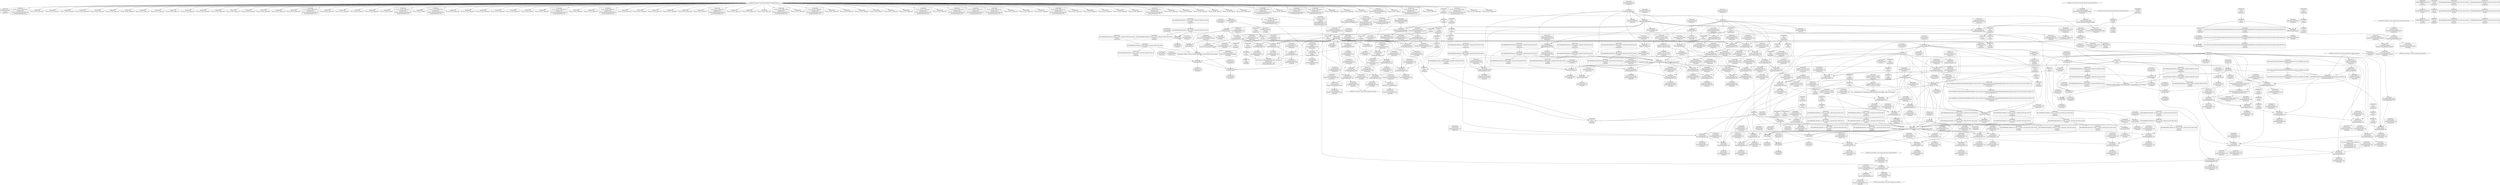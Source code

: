 digraph {
	CE0x4aba880 [shape=record,shape=Mrecord,label="{CE0x4aba880|80:_i32,_112:_i8*,_:_CRE_128,136_|*MultipleSource*|Function::selinux_shm_shmat&Arg::shp::|security/selinux/hooks.c,5379}"]
	CE0x4b05610 [shape=record,shape=Mrecord,label="{CE0x4b05610|ipc_has_perm:sclass|security/selinux/hooks.c,5136|*SummSource*}"]
	CE0x4acb830 [shape=record,shape=Mrecord,label="{CE0x4acb830|80:_i32,_112:_i8*,_:_CRE_43,44_}"]
	CE0x4ad8b60 [shape=record,shape=Mrecord,label="{CE0x4ad8b60|80:_i32,_112:_i8*,_:_CRE_36,37_}"]
	CE0x4afcf90 [shape=record,shape=Mrecord,label="{CE0x4afcf90|current_sid:tmp19|security/selinux/hooks.c,218|*SummSource*}"]
	CE0x4aca580 [shape=record,shape=Mrecord,label="{CE0x4aca580|i32_3|*Constant*|*SummSource*}"]
	CE0x4ad79e0 [shape=record,shape=Mrecord,label="{CE0x4ad79e0|i32_48|*Constant*}"]
	CE0x4ad4070 [shape=record,shape=Mrecord,label="{CE0x4ad4070|current_sid:do.end|*SummSource*}"]
	CE0x4b0d680 [shape=record,shape=Mrecord,label="{CE0x4b0d680|i32_1|*Constant*}"]
	CE0x4acb080 [shape=record,shape=Mrecord,label="{CE0x4acb080|current_sid:tmp7|security/selinux/hooks.c,218|*SummSink*}"]
	CE0x4acc080 [shape=record,shape=Mrecord,label="{CE0x4acc080|80:_i32,_112:_i8*,_:_CRE_50,51_}"]
	CE0x4acb670 [shape=record,shape=Mrecord,label="{CE0x4acb670|i64_2|*Constant*|*SummSource*}"]
	CE0x4acf790 [shape=record,shape=Mrecord,label="{CE0x4acf790|_ret_i32_%call2,_!dbg_!27728|security/selinux/hooks.c,5136}"]
	CE0x4aeeef0 [shape=record,shape=Mrecord,label="{CE0x4aeeef0|current_sid:tobool1|security/selinux/hooks.c,218|*SummSource*}"]
	CE0x4ad6530 [shape=record,shape=Mrecord,label="{CE0x4ad6530|selinux_shm_shmat:tmp9|security/selinux/hooks.c,5377|*SummSink*}"]
	CE0x4ad70d0 [shape=record,shape=Mrecord,label="{CE0x4ad70d0|i64*_getelementptr_inbounds_(_6_x_i64_,_6_x_i64_*___llvm_gcov_ctr316,_i64_0,_i64_5)|*Constant*|*SummSource*}"]
	CE0x4ac2650 [shape=record,shape=Mrecord,label="{CE0x4ac2650|GLOBAL:__llvm_gcov_ctr125|Global_var:__llvm_gcov_ctr125}"]
	CE0x4acb960 [shape=record,shape=Mrecord,label="{CE0x4acb960|80:_i32,_112:_i8*,_:_CRE_44,45_}"]
	CE0x4adf8a0 [shape=record,shape=Mrecord,label="{CE0x4adf8a0|current_sid:tmp1}"]
	CE0x4ad9df0 [shape=record,shape=Mrecord,label="{CE0x4ad9df0|selinux_shm_shmat:tmp10|security/selinux/hooks.c,5379|*SummSink*}"]
	CE0x4ac8b10 [shape=record,shape=Mrecord,label="{CE0x4ac8b10|80:_i32,_112:_i8*,_:_CRE_10,11_}"]
	CE0x4ac5420 [shape=record,shape=Mrecord,label="{CE0x4ac5420|i64*_getelementptr_inbounds_(_6_x_i64_,_6_x_i64_*___llvm_gcov_ctr316,_i64_0,_i64_4)|*Constant*|*SummSink*}"]
	CE0x4adec00 [shape=record,shape=Mrecord,label="{CE0x4adec00|ipc_has_perm:ad|security/selinux/hooks.c, 5128}"]
	CE0x4b088a0 [shape=record,shape=Mrecord,label="{CE0x4b088a0|current_sid:land.lhs.true2|*SummSink*}"]
	CE0x4aebc70 [shape=record,shape=Mrecord,label="{CE0x4aebc70|current_sid:tmp5|security/selinux/hooks.c,218}"]
	CE0x4b10dd0 [shape=record,shape=Mrecord,label="{CE0x4b10dd0|current_sid:tmp8|security/selinux/hooks.c,218|*SummSource*}"]
	CE0x4adcc80 [shape=record,shape=Mrecord,label="{CE0x4adcc80|ipc_has_perm:tmp3|*SummSink*}"]
	CE0x4b04c50 [shape=record,shape=Mrecord,label="{CE0x4b04c50|0:_i16,_4:_i32,_:_CRE_4,8_|*MultipleSource*|*LoadInst*|security/selinux/hooks.c,5131|security/selinux/hooks.c,5131|security/selinux/hooks.c,5136}"]
	CE0x4ac8070 [shape=record,shape=Mrecord,label="{CE0x4ac8070|80:_i32,_112:_i8*,_:_CRE_72,73_|*MultipleSource*|Function::selinux_shm_shmat&Arg::shp::|security/selinux/hooks.c,5379}"]
	CE0x4aded80 [shape=record,shape=Mrecord,label="{CE0x4aded80|get_current:tmp2|*SummSink*}"]
	CE0x4b123d0 [shape=record,shape=Mrecord,label="{CE0x4b123d0|i8_1|*Constant*}"]
	CE0x4b122a0 [shape=record,shape=Mrecord,label="{CE0x4b122a0|current_sid:tmp16|security/selinux/hooks.c,218|*SummSink*}"]
	CE0x4b0c5a0 [shape=record,shape=Mrecord,label="{CE0x4b0c5a0|COLLAPSED:_CMRE:_elem_0::|security/selinux/hooks.c,218}"]
	CE0x6a11910 [shape=record,shape=Mrecord,label="{CE0x6a11910|i64_2|*Constant*|*SummSink*}"]
	CE0x4b010b0 [shape=record,shape=Mrecord,label="{CE0x4b010b0|i8_4|*Constant*|*SummSource*}"]
	CE0x4ab24d0 [shape=record,shape=Mrecord,label="{CE0x4ab24d0|80:_i32,_112:_i8*,_:_CRE_61,62_}"]
	CE0x4ad0da0 [shape=record,shape=Mrecord,label="{CE0x4ad0da0|current_sid:bb}"]
	CE0x4ad0200 [shape=record,shape=Mrecord,label="{CE0x4ad0200|i64*_getelementptr_inbounds_(_11_x_i64_,_11_x_i64_*___llvm_gcov_ctr125,_i64_0,_i64_1)|*Constant*}"]
	CE0x4ae8680 [shape=record,shape=Mrecord,label="{CE0x4ae8680|current_sid:tmp9|security/selinux/hooks.c,218}"]
	CE0x4addd30 [shape=record,shape=Mrecord,label="{CE0x4addd30|80:_i32,_112:_i8*,_:_CRE_5,6_}"]
	CE0x4ac1c20 [shape=record,shape=Mrecord,label="{CE0x4ac1c20|selinux_shm_shmat:shmflg|Function::selinux_shm_shmat&Arg::shmflg::|*SummSink*}"]
	CE0x4b2bcb0 [shape=record,shape=Mrecord,label="{CE0x4b2bcb0|get_current:tmp4|./arch/x86/include/asm/current.h,14|*SummSource*}"]
	CE0x4ad4d10 [shape=record,shape=Mrecord,label="{CE0x4ad4d10|ipc_has_perm:tmp1|*SummSource*}"]
	CE0x4b06980 [shape=record,shape=Mrecord,label="{CE0x4b06980|avc_has_perm:entry|*SummSource*}"]
	CE0x4ae4d40 [shape=record,shape=Mrecord,label="{CE0x4ae4d40|current_sid:tmp14|security/selinux/hooks.c,218|*SummSink*}"]
	CE0x4ac4a50 [shape=record,shape=Mrecord,label="{CE0x4ac4a50|i1_true|*Constant*|*SummSink*}"]
	CE0x4b0ccc0 [shape=record,shape=Mrecord,label="{CE0x4b0ccc0|current_sid:tmp22|security/selinux/hooks.c,218|*SummSource*}"]
	CE0x4ac2930 [shape=record,shape=Mrecord,label="{CE0x4ac2930|GLOBAL:__llvm_gcov_ctr125|Global_var:__llvm_gcov_ctr125|*SummSink*}"]
	CE0x4b0dff0 [shape=record,shape=Mrecord,label="{CE0x4b0dff0|get_current:bb}"]
	CE0x4ab1b50 [shape=record,shape=Mrecord,label="{CE0x4ab1b50|80:_i32,_112:_i8*,_:_CRE_53,54_}"]
	CE0x4b03a50 [shape=record,shape=Mrecord,label="{CE0x4b03a50|ipc_has_perm:ipc_id|security/selinux/hooks.c,5134}"]
	CE0x4adcd40 [shape=record,shape=Mrecord,label="{CE0x4adcd40|_call_void_mcount()_#3}"]
	CE0x4ac4620 [shape=record,shape=Mrecord,label="{CE0x4ac4620|GLOBAL:__llvm_gcov_ctr316|Global_var:__llvm_gcov_ctr316}"]
	CE0x4b10c10 [shape=record,shape=Mrecord,label="{CE0x4b10c10|0:_i8,_:_GCMR_current_sid.__warned_internal_global_i8_0,_section_.data.unlikely_,_align_1:_elem_0:default:}"]
	CE0x4afde00 [shape=record,shape=Mrecord,label="{CE0x4afde00|ipc_has_perm:tmp5|security/selinux/hooks.c,5131}"]
	CE0x4b13820 [shape=record,shape=Mrecord,label="{CE0x4b13820|current_sid:tmp4|security/selinux/hooks.c,218|*SummSource*}"]
	CE0x4ae7870 [shape=record,shape=Mrecord,label="{CE0x4ae7870|current_sid:bb|*SummSink*}"]
	CE0x4b01fe0 [shape=record,shape=Mrecord,label="{CE0x4b01fe0|current_sid:tmp19|security/selinux/hooks.c,218}"]
	CE0x4abf460 [shape=record,shape=Mrecord,label="{CE0x4abf460|selinux_shm_shmat:and|security/selinux/hooks.c,5374}"]
	CE0x6a11980 [shape=record,shape=Mrecord,label="{CE0x6a11980|i64_0|*Constant*}"]
	CE0x4ac87d0 [shape=record,shape=Mrecord,label="{CE0x4ac87d0|80:_i32,_112:_i8*,_:_CRE_7,8_}"]
	CE0x4addb20 [shape=record,shape=Mrecord,label="{CE0x4addb20|80:_i32,_112:_i8*,_:_CRE_3,4_}"]
	CE0x4aeb580 [shape=record,shape=Mrecord,label="{CE0x4aeb580|current_sid:tmp13|security/selinux/hooks.c,218|*SummSink*}"]
	CE0x4ac2fa0 [shape=record,shape=Mrecord,label="{CE0x4ac2fa0|i64*_getelementptr_inbounds_(_11_x_i64_,_11_x_i64_*___llvm_gcov_ctr125,_i64_0,_i64_0)|*Constant*|*SummSink*}"]
	CE0x4b05ec0 [shape=record,shape=Mrecord,label="{CE0x4b05ec0|ipc_has_perm:call2|security/selinux/hooks.c,5136|*SummSource*}"]
	CE0x4ad0a90 [shape=record,shape=Mrecord,label="{CE0x4ad0a90|current_sid:if.then}"]
	CE0x4b05470 [shape=record,shape=Mrecord,label="{CE0x4b05470|ipc_has_perm:tmp7|security/selinux/hooks.c,5136|*SummSink*}"]
	CE0x4b0ce30 [shape=record,shape=Mrecord,label="{CE0x4b0ce30|current_sid:tmp23|security/selinux/hooks.c,218}"]
	CE0x4ac3be0 [shape=record,shape=Mrecord,label="{CE0x4ac3be0|80:_i32,_112:_i8*,_:_CRE_15,16_}"]
	CE0x4ae7c60 [shape=record,shape=Mrecord,label="{CE0x4ae7c60|_call_void_mcount()_#3}"]
	CE0x4afd360 [shape=record,shape=Mrecord,label="{CE0x4afd360|current_sid:tmp19|security/selinux/hooks.c,218|*SummSink*}"]
	CE0x4abb6d0 [shape=record,shape=Mrecord,label="{CE0x4abb6d0|80:_i32,_112:_i8*,_:_CRE_184,192_|*MultipleSource*|Function::selinux_shm_shmat&Arg::shp::|security/selinux/hooks.c,5379}"]
	CE0x4ad05a0 [shape=record,shape=Mrecord,label="{CE0x4ad05a0|i64*_getelementptr_inbounds_(_11_x_i64_,_11_x_i64_*___llvm_gcov_ctr125,_i64_0,_i64_1)|*Constant*|*SummSource*}"]
	CE0x57b0370 [shape=record,shape=Mrecord,label="{CE0x57b0370|selinux_shm_shmat:tmp11|security/selinux/hooks.c,5379|*SummSink*}"]
	CE0x4b19730 [shape=record,shape=Mrecord,label="{CE0x4b19730|GLOBAL:lockdep_rcu_suspicious|*Constant*|*SummSink*}"]
	CE0x4ad1a50 [shape=record,shape=Mrecord,label="{CE0x4ad1a50|i32_10|*Constant*|*SummSource*}"]
	"CONST[source:1(input),value:2(dynamic)][purpose:{operation}][SrcIdx:2]"
	CE0x4adcbe0 [shape=record,shape=Mrecord,label="{CE0x4adcbe0|ipc_has_perm:tmp3}"]
	CE0x4b10f40 [shape=record,shape=Mrecord,label="{CE0x4b10f40|current_sid:tobool1|security/selinux/hooks.c,218}"]
	CE0x4ad5340 [shape=record,shape=Mrecord,label="{CE0x4ad5340|_ret_i32_%tmp24,_!dbg_!27742|security/selinux/hooks.c,220}"]
	CE0x4ae6e90 [shape=record,shape=Mrecord,label="{CE0x4ae6e90|current_sid:tmp11|security/selinux/hooks.c,218|*SummSource*}"]
	CE0x4b01950 [shape=record,shape=Mrecord,label="{CE0x4b01950|current_sid:tmp17|security/selinux/hooks.c,218|*SummSink*}"]
	CE0x4acc1b0 [shape=record,shape=Mrecord,label="{CE0x4acc1b0|80:_i32,_112:_i8*,_:_CRE_51,52_}"]
	CE0x4ac3440 [shape=record,shape=Mrecord,label="{CE0x4ac3440|get_current:tmp4|./arch/x86/include/asm/current.h,14|*SummSink*}"]
	CE0x4abdd80 [shape=record,shape=Mrecord,label="{CE0x4abdd80|selinux_shm_shmat:if.else|*SummSource*}"]
	CE0x4aca3b0 [shape=record,shape=Mrecord,label="{CE0x4aca3b0|selinux_shm_shmat:tmp5|security/selinux/hooks.c,5374|*SummSource*}"]
	CE0x4aba340 [shape=record,shape=Mrecord,label="{CE0x4aba340|80:_i32,_112:_i8*,_:_CRE_104,112_|*MultipleSource*|Function::selinux_shm_shmat&Arg::shp::|security/selinux/hooks.c,5379}"]
	"CONST[source:0(mediator),value:0(static)][purpose:{operation}][SrcIdx:3]"
	CE0x4ad4910 [shape=record,shape=Mrecord,label="{CE0x4ad4910|current_sid:tmp3}"]
	CE0x4aeb510 [shape=record,shape=Mrecord,label="{CE0x4aeb510|current_sid:tmp13|security/selinux/hooks.c,218|*SummSource*}"]
	CE0x4ad1200 [shape=record,shape=Mrecord,label="{CE0x4ad1200|current_sid:tmp6|security/selinux/hooks.c,218|*SummSink*}"]
	CE0x614e150 [shape=record,shape=Mrecord,label="{CE0x614e150|selinux_shm_shmat:tmp4|security/selinux/hooks.c,5374|*SummSink*}"]
	CE0x4abaa50 [shape=record,shape=Mrecord,label="{CE0x4abaa50|80:_i32,_112:_i8*,_:_CRE_136,144_|*MultipleSource*|Function::selinux_shm_shmat&Arg::shp::|security/selinux/hooks.c,5379}"]
	CE0x4adfc40 [shape=record,shape=Mrecord,label="{CE0x4adfc40|get_current:tmp3}"]
	CE0x4b0e900 [shape=record,shape=Mrecord,label="{CE0x4b0e900|current_sid:tmp24|security/selinux/hooks.c,220|*SummSource*}"]
	CE0x4b2b3b0 [shape=record,shape=Mrecord,label="{CE0x4b2b3b0|GLOBAL:current_task|Global_var:current_task|*SummSink*}"]
	CE0x4acdc40 [shape=record,shape=Mrecord,label="{CE0x4acdc40|_ret_i32_%call,_!dbg_!27724|security/selinux/hooks.c,5379|*SummSource*}"]
	CE0x4afed80 [shape=record,shape=Mrecord,label="{CE0x4afed80|ipc_has_perm:type|security/selinux/hooks.c,5133|*SummSink*}"]
	CE0x4ae8510 [shape=record,shape=Mrecord,label="{CE0x4ae8510|i64_4|*Constant*|*SummSource*}"]
	CE0x4b07f80 [shape=record,shape=Mrecord,label="{CE0x4b07f80|avc_has_perm:requested|Function::avc_has_perm&Arg::requested::|*SummSink*}"]
	CE0x4ac2a20 [shape=record,shape=Mrecord,label="{CE0x4ac2a20|_call_void_mcount()_#3|*SummSink*}"]
	CE0x4aef1a0 [shape=record,shape=Mrecord,label="{CE0x4aef1a0|i64_5|*Constant*}"]
	CE0x4add840 [shape=record,shape=Mrecord,label="{CE0x4add840|80:_i32,_112:_i8*,_:_CRE_25,26_}"]
	CE0x4ad8ef0 [shape=record,shape=Mrecord,label="{CE0x4ad8ef0|80:_i32,_112:_i8*,_:_CRE_39,40_}"]
	CE0x4b02dc0 [shape=record,shape=Mrecord,label="{CE0x4b02dc0|_ret_%struct.task_struct*_%tmp4,_!dbg_!27714|./arch/x86/include/asm/current.h,14}"]
	CE0x4ae0610 [shape=record,shape=Mrecord,label="{CE0x4ae0610|i64*_getelementptr_inbounds_(_2_x_i64_,_2_x_i64_*___llvm_gcov_ctr294,_i64_0,_i64_0)|*Constant*|*SummSink*}"]
	CE0x4ac3730 [shape=record,shape=Mrecord,label="{CE0x4ac3730|ipc_has_perm:tmp3|*SummSource*}"]
	CE0x4ae8430 [shape=record,shape=Mrecord,label="{CE0x4ae8430|current_sid:tmp10|security/selinux/hooks.c,218}"]
	CE0x4ae7980 [shape=record,shape=Mrecord,label="{CE0x4ae7980|current_sid:do.end}"]
	CE0x4ad6f50 [shape=record,shape=Mrecord,label="{CE0x4ad6f50|i64_0|*Constant*|*SummSource*}"]
	CE0x4ac2a90 [shape=record,shape=Mrecord,label="{CE0x4ac2a90|i32_4096|*Constant*}"]
	CE0x4ac5f30 [shape=record,shape=Mrecord,label="{CE0x4ac5f30|80:_i32,_112:_i8*,_:_CRE_1,2_}"]
	CE0x4acdd50 [shape=record,shape=Mrecord,label="{CE0x4acdd50|_ret_i32_%call,_!dbg_!27724|security/selinux/hooks.c,5379|*SummSink*}"]
	CE0x4ad7780 [shape=record,shape=Mrecord,label="{CE0x4ad7780|80:_i32,_112:_i8*,_:_CRE_0,1_}"]
	CE0x4b014b0 [shape=record,shape=Mrecord,label="{CE0x4b014b0|i64*_getelementptr_inbounds_(_11_x_i64_,_11_x_i64_*___llvm_gcov_ctr125,_i64_0,_i64_9)|*Constant*|*SummSink*}"]
	CE0x4ac81a0 [shape=record,shape=Mrecord,label="{CE0x4ac81a0|80:_i32,_112:_i8*,_:_CRE_76,80_|*MultipleSource*|Function::selinux_shm_shmat&Arg::shp::|security/selinux/hooks.c,5379}"]
	CE0x4b02a00 [shape=record,shape=Mrecord,label="{CE0x4b02a00|get_current:entry|*SummSource*}"]
	CE0x4aceee0 [shape=record,shape=Mrecord,label="{CE0x4aceee0|ipc_has_perm:entry|*SummSource*}"]
	CE0x4aebf60 [shape=record,shape=Mrecord,label="{CE0x4aebf60|current_sid:tmp5|security/selinux/hooks.c,218|*SummSink*}"]
	CE0x4ae7010 [shape=record,shape=Mrecord,label="{CE0x4ae7010|current_sid:tmp11|security/selinux/hooks.c,218|*SummSink*}"]
	CE0x4ac95a0 [shape=record,shape=Mrecord,label="{CE0x4ac95a0|80:_i32,_112:_i8*,_:_CRE_20,21_}"]
	CE0x4aca620 [shape=record,shape=Mrecord,label="{CE0x4aca620|i32_3|*Constant*|*SummSink*}"]
	CE0x4afce60 [shape=record,shape=Mrecord,label="{CE0x4afce60|i64*_getelementptr_inbounds_(_11_x_i64_,_11_x_i64_*___llvm_gcov_ctr125,_i64_0,_i64_10)|*Constant*}"]
	CE0x4b0c1a0 [shape=record,shape=Mrecord,label="{CE0x4b0c1a0|i32_22|*Constant*|*SummSource*}"]
	CE0x4abba70 [shape=record,shape=Mrecord,label="{CE0x4abba70|80:_i32,_112:_i8*,_:_CRE_200,208_|*MultipleSource*|Function::selinux_shm_shmat&Arg::shp::|security/selinux/hooks.c,5379}"]
	CE0x4aeb4a0 [shape=record,shape=Mrecord,label="{CE0x4aeb4a0|current_sid:tmp13|security/selinux/hooks.c,218}"]
	CE0x4abe1f0 [shape=record,shape=Mrecord,label="{CE0x4abe1f0|selinux_shm_shmat:tmp1|*SummSource*}"]
	CE0x4ada030 [shape=record,shape=Mrecord,label="{CE0x4ada030|selinux_shm_shmat:tmp11|security/selinux/hooks.c,5379}"]
	CE0x4abfa70 [shape=record,shape=Mrecord,label="{CE0x4abfa70|_call_void_mcount()_#3|*SummSink*}"]
	CE0x4abfb30 [shape=record,shape=Mrecord,label="{CE0x4abfb30|ipc_has_perm:call|security/selinux/hooks.c,5129}"]
	CE0x4ad1310 [shape=record,shape=Mrecord,label="{CE0x4ad1310|current_sid:tmp7|security/selinux/hooks.c,218}"]
	CE0x4b11ab0 [shape=record,shape=Mrecord,label="{CE0x4b11ab0|current_sid:tobool|security/selinux/hooks.c,218|*SummSource*}"]
	CE0x4acb730 [shape=record,shape=Mrecord,label="{CE0x4acb730|80:_i32,_112:_i8*,_:_CRE_42,43_}"]
	CE0x4ab2e50 [shape=record,shape=Mrecord,label="{CE0x4ab2e50|GLOBAL:current_sid|*Constant*}"]
	CE0x4ac6e80 [shape=record,shape=Mrecord,label="{CE0x4ac6e80|selinux_shm_shmat:bb|*SummSink*}"]
	CE0x4ad5530 [shape=record,shape=Mrecord,label="{CE0x4ad5530|_ret_i32_%tmp24,_!dbg_!27742|security/selinux/hooks.c,220|*SummSource*}"]
	CE0x4afd550 [shape=record,shape=Mrecord,label="{CE0x4afd550|current_sid:tmp20|security/selinux/hooks.c,218|*SummSource*}"]
	CE0x4ac2050 [shape=record,shape=Mrecord,label="{CE0x4ac2050|selinux_shm_shmat:tmp10|security/selinux/hooks.c,5379|*SummSource*}"]
	CE0x4ada310 [shape=record,shape=Mrecord,label="{CE0x4ada310|selinux_shm_shmat:shp|Function::selinux_shm_shmat&Arg::shp::|*SummSource*}"]
	CE0x4ada4b0 [shape=record,shape=Mrecord,label="{CE0x4ada4b0|selinux_shm_shmat:shm_perm|security/selinux/hooks.c,5379}"]
	CE0x4add5e0 [shape=record,shape=Mrecord,label="{CE0x4add5e0|80:_i32,_112:_i8*,_:_CRE_23,24_}"]
	CE0x4b06de0 [shape=record,shape=Mrecord,label="{CE0x4b06de0|avc_has_perm:ssid|Function::avc_has_perm&Arg::ssid::}"]
	CE0x4b073e0 [shape=record,shape=Mrecord,label="{CE0x4b073e0|avc_has_perm:tsid|Function::avc_has_perm&Arg::tsid::|*SummSource*}"]
	CE0x4acecb0 [shape=record,shape=Mrecord,label="{CE0x4acecb0|GLOBAL:ipc_has_perm|*Constant*|*SummSource*}"]
	CE0x4ab5810 [shape=record,shape=Mrecord,label="{CE0x4ab5810|selinux_shm_shmat:tmp8|security/selinux/hooks.c,5377|*SummSource*}"]
	CE0x4b01520 [shape=record,shape=Mrecord,label="{CE0x4b01520|current_sid:tmp17|security/selinux/hooks.c,218}"]
	CE0x4abf9d0 [shape=record,shape=Mrecord,label="{CE0x4abf9d0|_call_void_mcount()_#3|*SummSource*}"]
	CE0x4ade900 [shape=record,shape=Mrecord,label="{CE0x4ade900|current_sid:tmp2|*SummSource*}"]
	CE0x4acac80 [shape=record,shape=Mrecord,label="{CE0x4acac80|ipc_has_perm:tmp6|*LoadInst*|security/selinux/hooks.c,5134|*SummSink*}"]
	CE0x4b071e0 [shape=record,shape=Mrecord,label="{CE0x4b071e0|avc_has_perm:tsid|Function::avc_has_perm&Arg::tsid::}"]
	CE0x4b103d0 [shape=record,shape=Mrecord,label="{CE0x4b103d0|i32_0|*Constant*}"]
	CE0x4afd3d0 [shape=record,shape=Mrecord,label="{CE0x4afd3d0|current_sid:tmp20|security/selinux/hooks.c,218}"]
	CE0x4abac20 [shape=record,shape=Mrecord,label="{CE0x4abac20|80:_i32,_112:_i8*,_:_CRE_144,152_|*MultipleSource*|Function::selinux_shm_shmat&Arg::shp::|security/selinux/hooks.c,5379}"]
	CE0x4b0dac0 [shape=record,shape=Mrecord,label="{CE0x4b0dac0|current_sid:sid|security/selinux/hooks.c,220|*SummSink*}"]
	CE0x4abdf30 [shape=record,shape=Mrecord,label="{CE0x4abdf30|selinux_shm_shmat:entry|*SummSink*}"]
	CE0x4b02b80 [shape=record,shape=Mrecord,label="{CE0x4b02b80|_ret_%struct.task_struct*_%tmp4,_!dbg_!27714|./arch/x86/include/asm/current.h,14|*SummSource*}"]
	CE0x4ab9220 [shape=record,shape=Mrecord,label="{CE0x4ab9220|selinux_shm_shmat:if.then|*SummSink*}"]
	CE0x4ab9820 [shape=record,shape=Mrecord,label="{CE0x4ab9820|selinux_shm_shmat:tmp|*SummSink*}"]
	CE0x4acc710 [shape=record,shape=Mrecord,label="{CE0x4acc710|i32_0|*Constant*}"]
	CE0x4b13710 [shape=record,shape=Mrecord,label="{CE0x4b13710|i64_2|*Constant*}"]
	CE0x4ade970 [shape=record,shape=Mrecord,label="{CE0x4ade970|current_sid:tmp2|*SummSink*}"]
	CE0x4acbbc0 [shape=record,shape=Mrecord,label="{CE0x4acbbc0|80:_i32,_112:_i8*,_:_CRE_46,47_}"]
	CE0x4b0d800 [shape=record,shape=Mrecord,label="{CE0x4b0d800|current_sid:sid|security/selinux/hooks.c,220}"]
	CE0x4b12120 [shape=record,shape=Mrecord,label="{CE0x4b12120|current_sid:tmp16|security/selinux/hooks.c,218|*SummSource*}"]
	CE0x4b04f40 [shape=record,shape=Mrecord,label="{CE0x4b04f40|ipc_has_perm:sclass|security/selinux/hooks.c,5136}"]
	CE0x4abbc40 [shape=record,shape=Mrecord,label="{CE0x4abbc40|GLOBAL:ipc_has_perm|*Constant*}"]
	CE0x4ad1480 [shape=record,shape=Mrecord,label="{CE0x4ad1480|current_sid:tmp7|security/selinux/hooks.c,218|*SummSource*}"]
	CE0x4ad4620 [shape=record,shape=Mrecord,label="{CE0x4ad4620|get_current:tmp4|./arch/x86/include/asm/current.h,14}"]
	CE0x4ad9020 [shape=record,shape=Mrecord,label="{CE0x4ad9020|80:_i32,_112:_i8*,_:_CRE_40,41_}"]
	CE0x4adec70 [shape=record,shape=Mrecord,label="{CE0x4adec70|ipc_has_perm:ad|security/selinux/hooks.c, 5128|*SummSource*}"]
	CE0x4acfb80 [shape=record,shape=Mrecord,label="{CE0x4acfb80|_ret_i32_%call2,_!dbg_!27728|security/selinux/hooks.c,5136|*SummSink*}"]
	CE0x4b11a40 [shape=record,shape=Mrecord,label="{CE0x4b11a40|current_sid:tobool|security/selinux/hooks.c,218|*SummSink*}"]
	CE0x4ad8dc0 [shape=record,shape=Mrecord,label="{CE0x4ad8dc0|80:_i32,_112:_i8*,_:_CRE_38,39_}"]
	CE0x4b19c40 [shape=record,shape=Mrecord,label="{CE0x4b19c40|i32_218|*Constant*}"]
	CE0x4acf300 [shape=record,shape=Mrecord,label="{CE0x4acf300|ipc_has_perm:ipc_perms|Function::ipc_has_perm&Arg::ipc_perms::|*SummSink*}"]
	CE0x4ade150 [shape=record,shape=Mrecord,label="{CE0x4ade150|80:_i32,_112:_i8*,_:_CRE_28,29_}"]
	CE0x4ae0cf0 [shape=record,shape=Mrecord,label="{CE0x4ae0cf0|i64*_getelementptr_inbounds_(_6_x_i64_,_6_x_i64_*___llvm_gcov_ctr316,_i64_0,_i64_3)|*Constant*|*SummSink*}"]
	CE0x4ad17d0 [shape=record,shape=Mrecord,label="{CE0x4ad17d0|current_sid:entry|*SummSink*}"]
	CE0x4adc7a0 [shape=record,shape=Mrecord,label="{CE0x4adc7a0|i32_0|*Constant*|*SummSource*}"]
	CE0x4b07030 [shape=record,shape=Mrecord,label="{CE0x4b07030|avc_has_perm:ssid|Function::avc_has_perm&Arg::ssid::|*SummSource*}"]
	CE0x4b08500 [shape=record,shape=Mrecord,label="{CE0x4b08500|_ret_i32_%retval.0,_!dbg_!27728|security/selinux/avc.c,775|*SummSource*}"]
	CE0x4ae49f0 [shape=record,shape=Mrecord,label="{CE0x4ae49f0|current_sid:tmp14|security/selinux/hooks.c,218}"]
	CE0x4aebce0 [shape=record,shape=Mrecord,label="{CE0x4aebce0|current_sid:tmp5|security/selinux/hooks.c,218|*SummSource*}"]
	CE0x4ac3ab0 [shape=record,shape=Mrecord,label="{CE0x4ac3ab0|80:_i32,_112:_i8*,_:_CRE_14,15_}"]
	CE0x4b0ea90 [shape=record,shape=Mrecord,label="{CE0x4b0ea90|current_sid:tmp24|security/selinux/hooks.c,220|*SummSink*}"]
	CE0x4b070d0 [shape=record,shape=Mrecord,label="{CE0x4b070d0|avc_has_perm:ssid|Function::avc_has_perm&Arg::ssid::|*SummSink*}"]
	CE0x4b08e30 [shape=record,shape=Mrecord,label="{CE0x4b08e30|_call_void_mcount()_#3|*SummSink*}"]
	CE0x4b125a0 [shape=record,shape=Mrecord,label="{CE0x4b125a0|i8_1|*Constant*|*SummSource*}"]
	CE0x4ad6630 [shape=record,shape=Mrecord,label="{CE0x4ad6630|selinux_shm_shmat:perms.0}"]
	CE0x4aef830 [shape=record,shape=Mrecord,label="{CE0x4aef830|current_sid:land.lhs.true}"]
	CE0x4ae0f70 [shape=record,shape=Mrecord,label="{CE0x4ae0f70|_call_void_mcount()_#3|*SummSource*}"]
	CE0x4ada380 [shape=record,shape=Mrecord,label="{CE0x4ada380|selinux_shm_shmat:shp|Function::selinux_shm_shmat&Arg::shp::|*SummSink*}"]
	CE0x4abe400 [shape=record,shape=Mrecord,label="{CE0x4abe400|i64_1|*Constant*}"]
	CE0x4b063e0 [shape=record,shape=Mrecord,label="{CE0x4b063e0|i32_(i32,_i32,_i16,_i32,_%struct.common_audit_data*)*_bitcast_(i32_(i32,_i32,_i16,_i32,_%struct.common_audit_data.495*)*_avc_has_perm_to_i32_(i32,_i32,_i16,_i32,_%struct.common_audit_data*)*)|*Constant*|*SummSource*}"]
	CE0x4b0dd60 [shape=record,shape=Mrecord,label="{CE0x4b0dd60|0:_i32,_4:_i32,_8:_i32,_12:_i32,_:_CMRE_4,8_|*MultipleSource*|security/selinux/hooks.c,218|security/selinux/hooks.c,218|security/selinux/hooks.c,220}"]
	CE0x4ad0030 [shape=record,shape=Mrecord,label="{CE0x4ad0030|ipc_has_perm:tmp|*SummSink*}"]
	CE0x4ac9210 [shape=record,shape=Mrecord,label="{CE0x4ac9210|80:_i32,_112:_i8*,_:_CRE_17,18_}"]
	CE0x4ad9840 [shape=record,shape=Mrecord,label="{CE0x4ad9840|selinux_shm_shmat:tmp7|security/selinux/hooks.c,5375|*SummSink*}"]
	CE0x4aef6f0 [shape=record,shape=Mrecord,label="{CE0x4aef6f0|current_sid:do.body|*SummSource*}"]
	CE0x4adaea0 [shape=record,shape=Mrecord,label="{CE0x4adaea0|selinux_shm_shmat:tmp6|security/selinux/hooks.c,5375|*SummSource*}"]
	CE0x4b0b700 [shape=record,shape=Mrecord,label="{CE0x4b0b700|COLLAPSED:_GCMRE_current_task_external_global_%struct.task_struct*:_elem_0::|security/selinux/hooks.c,218}"]
	CE0x4b0d960 [shape=record,shape=Mrecord,label="{CE0x4b0d960|current_sid:sid|security/selinux/hooks.c,220|*SummSource*}"]
	CE0x4ae82e0 [shape=record,shape=Mrecord,label="{CE0x4ae82e0|i64_5|*Constant*|*SummSink*}"]
	CE0x4b04be0 [shape=record,shape=Mrecord,label="{CE0x4b04be0|0:_i16,_4:_i32,_:_CRE_0,2_|*MultipleSource*|*LoadInst*|security/selinux/hooks.c,5131|security/selinux/hooks.c,5131|security/selinux/hooks.c,5136}"]
	CE0x4afd240 [shape=record,shape=Mrecord,label="{CE0x4afd240|i64*_getelementptr_inbounds_(_11_x_i64_,_11_x_i64_*___llvm_gcov_ctr125,_i64_0,_i64_10)|*Constant*|*SummSource*}"]
	CE0x4ab2140 [shape=record,shape=Mrecord,label="{CE0x4ab2140|80:_i32,_112:_i8*,_:_CRE_58,59_}"]
	CE0x4b0c780 [shape=record,shape=Mrecord,label="{CE0x4b0c780|current_sid:security|security/selinux/hooks.c,218|*SummSource*}"]
	CE0x4add160 [shape=record,shape=Mrecord,label="{CE0x4add160|i64*_getelementptr_inbounds_(_6_x_i64_,_6_x_i64_*___llvm_gcov_ctr316,_i64_0,_i64_3)|*Constant*|*SummSource*}"]
	"CONST[source:2(external),value:0(static)][purpose:{operation}][SrcIdx:0]"
	CE0x4ad1920 [shape=record,shape=Mrecord,label="{CE0x4ad1920|i32_10|*Constant*}"]
	CE0x4ac1fe0 [shape=record,shape=Mrecord,label="{CE0x4ac1fe0|selinux_shm_shmat:tmp10|security/selinux/hooks.c,5379}"]
	CE0x4afea60 [shape=record,shape=Mrecord,label="{CE0x4afea60|ipc_has_perm:type|security/selinux/hooks.c,5133}"]
	CE0x4ac8c40 [shape=record,shape=Mrecord,label="{CE0x4ac8c40|80:_i32,_112:_i8*,_:_CRE_11,12_}"]
	CE0x4aba510 [shape=record,shape=Mrecord,label="{CE0x4aba510|80:_i32,_112:_i8*,_:_CRE_112,120_|*MultipleSource*|Function::selinux_shm_shmat&Arg::shp::|security/selinux/hooks.c,5379}"]
	CE0x4ac9340 [shape=record,shape=Mrecord,label="{CE0x4ac9340|80:_i32,_112:_i8*,_:_CRE_18,19_}"]
	CE0x4ac7f40 [shape=record,shape=Mrecord,label="{CE0x4ac7f40|80:_i32,_112:_i8*,_:_CRE_71,72_}"]
	CE0x4ad22b0 [shape=record,shape=Mrecord,label="{CE0x4ad22b0|ipc_has_perm:tmp|*SummSource*}"]
	CE0x4b1a660 [shape=record,shape=Mrecord,label="{CE0x4b1a660|i8*_getelementptr_inbounds_(_45_x_i8_,_45_x_i8_*_.str12,_i32_0,_i32_0)|*Constant*|*SummSink*}"]
	CE0x4acabf0 [shape=record,shape=Mrecord,label="{CE0x4acabf0|ipc_has_perm:tmp6|*LoadInst*|security/selinux/hooks.c,5134|*SummSource*}"]
	CE0x4ad9150 [shape=record,shape=Mrecord,label="{CE0x4ad9150|80:_i32,_112:_i8*,_:_CRE_41,42_}"]
	CE0x4ad6290 [shape=record,shape=Mrecord,label="{CE0x4ad6290|i32_16|*Constant*}"]
	CE0x4b03ba0 [shape=record,shape=Mrecord,label="{CE0x4b03ba0|ipc_has_perm:u|security/selinux/hooks.c,5134|*SummSource*}"]
	CE0x4b05870 [shape=record,shape=Mrecord,label="{CE0x4b05870|ipc_has_perm:tmp8|security/selinux/hooks.c,5136}"]
	CE0x4b2c340 [shape=record,shape=Mrecord,label="{CE0x4b2c340|i64_1|*Constant*}"]
	CE0x4ad1080 [shape=record,shape=Mrecord,label="{CE0x4ad1080|i32_1|*Constant*|*SummSink*}"]
	CE0x4ab23a0 [shape=record,shape=Mrecord,label="{CE0x4ab23a0|80:_i32,_112:_i8*,_:_CRE_60,61_}"]
	CE0x4b051f0 [shape=record,shape=Mrecord,label="{CE0x4b051f0|ipc_has_perm:tmp7|security/selinux/hooks.c,5136|*SummSource*}"]
	CE0x4b50c50 [shape=record,shape=Mrecord,label="{CE0x4b50c50|get_current:tmp2}"]
	CE0x4b06040 [shape=record,shape=Mrecord,label="{CE0x4b06040|ipc_has_perm:call2|security/selinux/hooks.c,5136|*SummSink*}"]
	CE0x4ad5c70 [shape=record,shape=Mrecord,label="{CE0x4ad5c70|i64*_getelementptr_inbounds_(_6_x_i64_,_6_x_i64_*___llvm_gcov_ctr316,_i64_0,_i64_3)|*Constant*}"]
	CE0x5e72f40 [shape=record,shape=Mrecord,label="{CE0x5e72f40|selinux_shm_shmat:tobool|security/selinux/hooks.c,5374|*SummSink*}"]
	CE0x4adf830 [shape=record,shape=Mrecord,label="{CE0x4adf830|i64_1|*Constant*}"]
	CE0x4b0b690 [shape=record,shape=Mrecord,label="{CE0x4b0b690|current_sid:cred|security/selinux/hooks.c,218}"]
	CE0x4b2bd50 [shape=record,shape=Mrecord,label="{CE0x4b2bd50|%struct.task_struct*_(%struct.task_struct**)*_asm_movq_%gs:$_1:P_,$0_,_r,im,_dirflag_,_fpsr_,_flags_}"]
	CE0x4ac3290 [shape=record,shape=Mrecord,label="{CE0x4ac3290|current_sid:tmp|*SummSource*}"]
	CE0x4ae69e0 [shape=record,shape=Mrecord,label="{CE0x4ae69e0|current_sid:tmp10|security/selinux/hooks.c,218|*SummSource*}"]
	CE0x4b0be10 [shape=record,shape=Mrecord,label="{CE0x4b0be10|current_sid:tmp21|security/selinux/hooks.c,218|*SummSource*}"]
	CE0x4ad8c90 [shape=record,shape=Mrecord,label="{CE0x4ad8c90|80:_i32,_112:_i8*,_:_CRE_37,38_}"]
	CE0x4ad36f0 [shape=record,shape=Mrecord,label="{CE0x4ad36f0|selinux_shm_shmat:shmflg|Function::selinux_shm_shmat&Arg::shmflg::|*SummSource*}"]
	CE0x4ae0ae0 [shape=record,shape=Mrecord,label="{CE0x4ae0ae0|selinux_shm_shmat:tmp3|security/selinux/hooks.c,5374|*SummSink*}"]
	CE0x4b19de0 [shape=record,shape=Mrecord,label="{CE0x4b19de0|i32_218|*Constant*|*SummSource*}"]
	CE0x4ad2080 [shape=record,shape=Mrecord,label="{CE0x4ad2080|ipc_has_perm:tmp}"]
	CE0x4aef070 [shape=record,shape=Mrecord,label="{CE0x4aef070|current_sid:tobool1|security/selinux/hooks.c,218|*SummSink*}"]
	CE0x4ac51f0 [shape=record,shape=Mrecord,label="{CE0x4ac51f0|selinux_shm_shmat:tmp1|*SummSink*}"]
	CE0x4ae02d0 [shape=record,shape=Mrecord,label="{CE0x4ae02d0|current_sid:tmp6|security/selinux/hooks.c,218|*SummSource*}"]
	CE0x4ae0be0 [shape=record,shape=Mrecord,label="{CE0x4ae0be0|selinux_shm_shmat:tmp4|security/selinux/hooks.c,5374|*SummSource*}"]
	CE0x4b12720 [shape=record,shape=Mrecord,label="{CE0x4b12720|i8_1|*Constant*|*SummSink*}"]
	CE0x4b02640 [shape=record,shape=Mrecord,label="{CE0x4b02640|GLOBAL:get_current|*Constant*|*SummSource*}"]
	CE0x4ae9230 [shape=record,shape=Mrecord,label="{CE0x4ae9230|i64*_getelementptr_inbounds_(_2_x_i64_,_2_x_i64_*___llvm_gcov_ctr98,_i64_0,_i64_1)|*Constant*|*SummSource*}"]
	CE0x4abbe40 [shape=record,shape=Mrecord,label="{CE0x4abbe40|selinux_shm_shmat:call|security/selinux/hooks.c,5379}"]
	CE0x4ac3850 [shape=record,shape=Mrecord,label="{CE0x4ac3850|80:_i32,_112:_i8*,_:_CRE_12,13_}"]
	CE0x4ac9470 [shape=record,shape=Mrecord,label="{CE0x4ac9470|80:_i32,_112:_i8*,_:_CRE_19,20_}"]
	CE0x4ad40e0 [shape=record,shape=Mrecord,label="{CE0x4ad40e0|current_sid:do.end|*SummSink*}"]
	CE0x4ad7330 [shape=record,shape=Mrecord,label="{CE0x4ad7330|i64*_getelementptr_inbounds_(_6_x_i64_,_6_x_i64_*___llvm_gcov_ctr316,_i64_0,_i64_5)|*Constant*|*SummSink*}"]
	CE0x4aea520 [shape=record,shape=Mrecord,label="{CE0x4aea520|i64_3|*Constant*}"]
	CE0x4ac7bb0 [shape=record,shape=Mrecord,label="{CE0x4ac7bb0|80:_i32,_112:_i8*,_:_CRE_68,69_}"]
	CE0x4ad6e30 [shape=record,shape=Mrecord,label="{CE0x4ad6e30|GLOBAL:__llvm_gcov_ctr316|Global_var:__llvm_gcov_ctr316|*SummSink*}"]
	CE0x4afe490 [shape=record,shape=Mrecord,label="{CE0x4afe490|ipc_has_perm:tmp5|security/selinux/hooks.c,5131|*SummSource*}"]
	CE0x4b13780 [shape=record,shape=Mrecord,label="{CE0x4b13780|current_sid:tmp4|security/selinux/hooks.c,218}"]
	CE0x4b027c0 [shape=record,shape=Mrecord,label="{CE0x4b027c0|GLOBAL:get_current|*Constant*|*SummSink*}"]
	CE0x4ade050 [shape=record,shape=Mrecord,label="{CE0x4ade050|80:_i32,_112:_i8*,_:_CRE_27,28_}"]
	CE0x4aff300 [shape=record,shape=Mrecord,label="{CE0x4aff300|ipc_has_perm:key|security/selinux/hooks.c,5134|*SummSink*}"]
	CE0x4ad55d0 [shape=record,shape=Mrecord,label="{CE0x4ad55d0|_ret_i32_%tmp24,_!dbg_!27742|security/selinux/hooks.c,220|*SummSink*}"]
	CE0x4acc2e0 [shape=record,shape=Mrecord,label="{CE0x4acc2e0|80:_i32,_112:_i8*,_:_CRE_52,53_}"]
	CE0x4b0d150 [shape=record,shape=Mrecord,label="{CE0x4b0d150|current_sid:tmp23|security/selinux/hooks.c,218|*SummSource*}"]
	CE0x4ae77a0 [shape=record,shape=Mrecord,label="{CE0x4ae77a0|current_sid:bb|*SummSource*}"]
	CE0x4ac0d90 [shape=record,shape=Mrecord,label="{CE0x4ac0d90|i32_16|*Constant*|*SummSource*}"]
	CE0x4b06b70 [shape=record,shape=Mrecord,label="{CE0x4b06b70|avc_has_perm:entry|*SummSink*}"]
	CE0x4ae8be0 [shape=record,shape=Mrecord,label="{CE0x4ae8be0|current_sid:land.lhs.true|*SummSink*}"]
	CE0x4abaf90 [shape=record,shape=Mrecord,label="{CE0x4abaf90|80:_i32,_112:_i8*,_:_CRE_160,168_|*MultipleSource*|Function::selinux_shm_shmat&Arg::shp::|security/selinux/hooks.c,5379}"]
	CE0x4ae6b60 [shape=record,shape=Mrecord,label="{CE0x4ae6b60|current_sid:tmp10|security/selinux/hooks.c,218|*SummSink*}"]
	CE0x4b06510 [shape=record,shape=Mrecord,label="{CE0x4b06510|i32_(i32,_i32,_i16,_i32,_%struct.common_audit_data*)*_bitcast_(i32_(i32,_i32,_i16,_i32,_%struct.common_audit_data.495*)*_avc_has_perm_to_i32_(i32,_i32,_i16,_i32,_%struct.common_audit_data*)*)|*Constant*|*SummSink*}"]
	CE0x4acb3c0 [shape=record,shape=Mrecord,label="{CE0x4acb3c0|GLOBAL:current_sid.__warned|Global_var:current_sid.__warned|*SummSource*}"]
	CE0x4ad1650 [shape=record,shape=Mrecord,label="{CE0x4ad1650|current_sid:entry}"]
	CE0x4b08b50 [shape=record,shape=Mrecord,label="{CE0x4b08b50|_call_void_mcount()_#3}"]
	CE0x4b19450 [shape=record,shape=Mrecord,label="{CE0x4b19450|GLOBAL:lockdep_rcu_suspicious|*Constant*}"]
	CE0x4ac7270 [shape=record,shape=Mrecord,label="{CE0x4ac7270|selinux_shm_shmat:bb|*SummSource*}"]
	CE0x4aee620 [shape=record,shape=Mrecord,label="{CE0x4aee620|current_sid:tmp8|security/selinux/hooks.c,218}"]
	CE0x4b0e340 [shape=record,shape=Mrecord,label="{CE0x4b0e340|i64*_getelementptr_inbounds_(_2_x_i64_,_2_x_i64_*___llvm_gcov_ctr98,_i64_0,_i64_0)|*Constant*|*SummSource*}"]
	CE0x4b0c030 [shape=record,shape=Mrecord,label="{CE0x4b0c030|current_sid:tmp21|security/selinux/hooks.c,218|*SummSink*}"]
	CE0x4abf3f0 [shape=record,shape=Mrecord,label="{CE0x4abf3f0|i32_4096|*Constant*|*SummSink*}"]
	CE0x4ab1c80 [shape=record,shape=Mrecord,label="{CE0x4ab1c80|80:_i32,_112:_i8*,_:_CRE_54,55_}"]
	CE0x4ac7820 [shape=record,shape=Mrecord,label="{CE0x4ac7820|80:_i32,_112:_i8*,_:_CRE_65,66_}"]
	CE0x4ad6220 [shape=record,shape=Mrecord,label="{CE0x4ad6220|selinux_shm_shmat:tmp9|security/selinux/hooks.c,5377}"]
	CE0x4ae4e70 [shape=record,shape=Mrecord,label="{CE0x4ae4e70|i1_true|*Constant*}"]
	CE0x4aef7c0 [shape=record,shape=Mrecord,label="{CE0x4aef7c0|current_sid:do.body|*SummSink*}"]
	"CONST[source:2(external),value:2(dynamic)][purpose:{subject}][SrcIdx:4]"
	CE0x4ae8270 [shape=record,shape=Mrecord,label="{CE0x4ae8270|current_sid:tmp|*SummSink*}"]
	CE0x4aef430 [shape=record,shape=Mrecord,label="{CE0x4aef430|i64_5|*Constant*|*SummSource*}"]
	CE0x4ac89e0 [shape=record,shape=Mrecord,label="{CE0x4ac89e0|80:_i32,_112:_i8*,_:_CRE_9,10_}"]
	CE0x4b01320 [shape=record,shape=Mrecord,label="{CE0x4b01320|i64*_getelementptr_inbounds_(_11_x_i64_,_11_x_i64_*___llvm_gcov_ctr125,_i64_0,_i64_9)|*Constant*|*SummSource*}"]
	CE0x4ab2600 [shape=record,shape=Mrecord,label="{CE0x4ab2600|80:_i32,_112:_i8*,_:_CRE_62,63_}"]
	CE0x614e1c0 [shape=record,shape=Mrecord,label="{CE0x614e1c0|selinux_shm_shmat:tmp5|security/selinux/hooks.c,5374}"]
	CE0x4addc00 [shape=record,shape=Mrecord,label="{CE0x4addc00|80:_i32,_112:_i8*,_:_CRE_4,5_}"]
	CE0x4abb160 [shape=record,shape=Mrecord,label="{CE0x4abb160|80:_i32,_112:_i8*,_:_CRE_168,172_|*MultipleSource*|Function::selinux_shm_shmat&Arg::shp::|security/selinux/hooks.c,5379}"]
	CE0x57b0200 [shape=record,shape=Mrecord,label="{CE0x57b0200|selinux_shm_shmat:tmp11|security/selinux/hooks.c,5379|*SummSource*}"]
	CE0x4ad87d0 [shape=record,shape=Mrecord,label="{CE0x4ad87d0|selinux_shm_shmat:call|security/selinux/hooks.c,5379|*SummSink*}"]
	CE0x4ae9b50 [shape=record,shape=Mrecord,label="{CE0x4ae9b50|current_sid:tmp15|security/selinux/hooks.c,218}"]
	CE0x4aeed60 [shape=record,shape=Mrecord,label="{CE0x4aeed60|current_sid:tmp8|security/selinux/hooks.c,218|*SummSink*}"]
	"CONST[source:0(mediator),value:2(dynamic)][purpose:{subject}]"
	CE0x4b196a0 [shape=record,shape=Mrecord,label="{CE0x4b196a0|GLOBAL:lockdep_rcu_suspicious|*Constant*|*SummSource*}"]
	CE0x4adde60 [shape=record,shape=Mrecord,label="{CE0x4adde60|80:_i32,_112:_i8*,_:_CRE_6,7_}"]
	CE0x4abadc0 [shape=record,shape=Mrecord,label="{CE0x4abadc0|80:_i32,_112:_i8*,_:_CRE_152,160_|*MultipleSource*|Function::selinux_shm_shmat&Arg::shp::|security/selinux/hooks.c,5379}"]
	CE0x4aebdf0 [shape=record,shape=Mrecord,label="{CE0x4aebdf0|current_sid:tmp6|security/selinux/hooks.c,218}"]
	CE0x4ae7b00 [shape=record,shape=Mrecord,label="{CE0x4ae7b00|get_current:tmp3|*SummSource*}"]
	CE0x4afd6f0 [shape=record,shape=Mrecord,label="{CE0x4afd6f0|current_sid:tmp20|security/selinux/hooks.c,218|*SummSink*}"]
	CE0x4b04310 [shape=record,shape=Mrecord,label="{CE0x4b04310|ipc_has_perm:sid1|security/selinux/hooks.c,5136}"]
	CE0x4ab2010 [shape=record,shape=Mrecord,label="{CE0x4ab2010|80:_i32,_112:_i8*,_:_CRE_57,58_}"]
	CE0x4ae7ba0 [shape=record,shape=Mrecord,label="{CE0x4ae7ba0|get_current:tmp3|*SummSink*}"]
	CE0x4aef680 [shape=record,shape=Mrecord,label="{CE0x4aef680|current_sid:do.body}"]
	CE0x4acf090 [shape=record,shape=Mrecord,label="{CE0x4acf090|ipc_has_perm:perms|Function::ipc_has_perm&Arg::perms::}"]
	CE0x4ac4e30 [shape=record,shape=Mrecord,label="{CE0x4ac4e30|i64*_getelementptr_inbounds_(_11_x_i64_,_11_x_i64_*___llvm_gcov_ctr125,_i64_0,_i64_8)|*Constant*|*SummSource*}"]
	CE0x5fa5990 [shape=record,shape=Mrecord,label="{CE0x5fa5990|COLLAPSED:_GCMRE___llvm_gcov_ctr316_internal_global_6_x_i64_zeroinitializer:_elem_0:default:}"]
	CE0x4ad00a0 [shape=record,shape=Mrecord,label="{CE0x4ad00a0|i64_1|*Constant*}"]
	CE0x4ad4ac0 [shape=record,shape=Mrecord,label="{CE0x4ad4ac0|current_sid:tmp3|*SummSource*}"]
	CE0x4add970 [shape=record,shape=Mrecord,label="{CE0x4add970|80:_i32,_112:_i8*,_:_CRE_26,27_}"]
	CE0x4aca890 [shape=record,shape=Mrecord,label="{CE0x4aca890|ipc_has_perm:key|security/selinux/hooks.c,5134|*SummSource*}"]
	CE0x4ade890 [shape=record,shape=Mrecord,label="{CE0x4ade890|current_sid:tmp2}"]
	CE0x4b0ec40 [shape=record,shape=Mrecord,label="{CE0x4b0ec40|get_current:bb|*SummSource*}"]
	CE0x4ad9fc0 [shape=record,shape=Mrecord,label="{CE0x4ad9fc0|selinux_shm_shmat:shp|Function::selinux_shm_shmat&Arg::shp::}"]
	CE0x4ae9c30 [shape=record,shape=Mrecord,label="{CE0x4ae9c30|current_sid:tmp15|security/selinux/hooks.c,218|*SummSink*}"]
	CE0x4adb0d0 [shape=record,shape=Mrecord,label="{CE0x4adb0d0|selinux_shm_shmat:tmp7|security/selinux/hooks.c,5375}"]
	CE0x4abe560 [shape=record,shape=Mrecord,label="{CE0x4abe560|selinux_shm_shmat:entry|*SummSource*}"]
	CE0x4acba90 [shape=record,shape=Mrecord,label="{CE0x4acba90|80:_i32,_112:_i8*,_:_CRE_45,46_}"]
	CE0x4ae4bc0 [shape=record,shape=Mrecord,label="{CE0x4ae4bc0|current_sid:tmp14|security/selinux/hooks.c,218|*SummSource*}"]
	CE0x4ad0fe0 [shape=record,shape=Mrecord,label="{CE0x4ad0fe0|i32_1|*Constant*|*SummSource*}"]
	CE0x4ae6c90 [shape=record,shape=Mrecord,label="{CE0x4ae6c90|current_sid:tmp11|security/selinux/hooks.c,218}"]
	CE0x4adf4b0 [shape=record,shape=Mrecord,label="{CE0x4adf4b0|ipc_has_perm:call|security/selinux/hooks.c,5129|*SummSource*}"]
	CE0x4b07510 [shape=record,shape=Mrecord,label="{CE0x4b07510|avc_has_perm:tsid|Function::avc_has_perm&Arg::tsid::|*SummSink*}"]
	CE0x4b02950 [shape=record,shape=Mrecord,label="{CE0x4b02950|get_current:entry}"]
	CE0x4acf540 [shape=record,shape=Mrecord,label="{CE0x4acf540|ipc_has_perm:perms|Function::ipc_has_perm&Arg::perms::|*SummSource*}"]
	CE0x4acee00 [shape=record,shape=Mrecord,label="{CE0x4acee00|ipc_has_perm:entry}"]
	CE0x4ab9290 [shape=record,shape=Mrecord,label="{CE0x4ab9290|selinux_shm_shmat:bb}"]
	CE0x4acbe20 [shape=record,shape=Mrecord,label="{CE0x4acbe20|80:_i32,_112:_i8*,_:_CRE_48,49_}"]
	CE0x4ae7d10 [shape=record,shape=Mrecord,label="{CE0x4ae7d10|i64*_getelementptr_inbounds_(_2_x_i64_,_2_x_i64_*___llvm_gcov_ctr294,_i64_0,_i64_1)|*Constant*|*SummSink*}"]
	CE0x4ade280 [shape=record,shape=Mrecord,label="{CE0x4ade280|80:_i32,_112:_i8*,_:_CRE_29,30_}"]
	CE0x4ab9770 [shape=record,shape=Mrecord,label="{CE0x4ab9770|i64_1|*Constant*|*SummSource*}"]
	CE0x4b51070 [shape=record,shape=Mrecord,label="{CE0x4b51070|COLLAPSED:_GCMRE___llvm_gcov_ctr98_internal_global_2_x_i64_zeroinitializer:_elem_0:default:}"]
	CE0x4b11f80 [shape=record,shape=Mrecord,label="{CE0x4b11f80|current_sid:tmp16|security/selinux/hooks.c,218}"]
	CE0x4b0cb40 [shape=record,shape=Mrecord,label="{CE0x4b0cb40|current_sid:tmp22|security/selinux/hooks.c,218}"]
	CE0x4ae8db0 [shape=record,shape=Mrecord,label="{CE0x4ae8db0|current_sid:if.end|*SummSource*}"]
	CE0x4b07ac0 [shape=record,shape=Mrecord,label="{CE0x4b07ac0|_ret_i32_%retval.0,_!dbg_!27728|security/selinux/avc.c,775}"]
	CE0x4aded10 [shape=record,shape=Mrecord,label="{CE0x4aded10|get_current:tmp2|*SummSource*}"]
	CE0x4ab3860 [shape=record,shape=Mrecord,label="{CE0x4ab3860|selinux_shm_shmat:tmp6|security/selinux/hooks.c,5375|*SummSink*}"]
	CE0x4ad63c0 [shape=record,shape=Mrecord,label="{CE0x4ad63c0|selinux_shm_shmat:tmp9|security/selinux/hooks.c,5377|*SummSource*}"]
	CE0x6812760 [shape=record,shape=Mrecord,label="{CE0x6812760|i32_0|*Constant*|*SummSink*}"]
	CE0x4b12c40 [shape=record,shape=Mrecord,label="{CE0x4b12c40|_call_void_lockdep_rcu_suspicious(i8*_getelementptr_inbounds_(_25_x_i8_,_25_x_i8_*_.str3,_i32_0,_i32_0),_i32_218,_i8*_getelementptr_inbounds_(_45_x_i8_,_45_x_i8_*_.str12,_i32_0,_i32_0))_#10,_!dbg_!27727|security/selinux/hooks.c,218|*SummSink*}"]
	CE0x4acdb50 [shape=record,shape=Mrecord,label="{CE0x4acdb50|_ret_i32_%call,_!dbg_!27724|security/selinux/hooks.c,5379}"]
	CE0x4b03430 [shape=record,shape=Mrecord,label="{CE0x4b03430|current_sid:land.lhs.true2}"]
	CE0x4afd2f0 [shape=record,shape=Mrecord,label="{CE0x4afd2f0|i64*_getelementptr_inbounds_(_11_x_i64_,_11_x_i64_*___llvm_gcov_ctr125,_i64_0,_i64_10)|*Constant*|*SummSink*}"]
	CE0x4ae85e0 [shape=record,shape=Mrecord,label="{CE0x4ae85e0|i64_4|*Constant*|*SummSink*}"]
	CE0x4b0c710 [shape=record,shape=Mrecord,label="{CE0x4b0c710|current_sid:security|security/selinux/hooks.c,218}"]
	CE0x4ac6020 [shape=record,shape=Mrecord,label="{CE0x4ac6020|80:_i32,_112:_i8*,_:_CRE_2,3_}"]
	CE0x4b0cf30 [shape=record,shape=Mrecord,label="{CE0x4b0cf30|current_sid:tmp22|security/selinux/hooks.c,218|*SummSink*}"]
	CE0x4ad7ce0 [shape=record,shape=Mrecord,label="{CE0x4ad7ce0|i32_48|*Constant*|*SummSink*}"]
	CE0x4b12bd0 [shape=record,shape=Mrecord,label="{CE0x4b12bd0|_call_void_lockdep_rcu_suspicious(i8*_getelementptr_inbounds_(_25_x_i8_,_25_x_i8_*_.str3,_i32_0,_i32_0),_i32_218,_i8*_getelementptr_inbounds_(_45_x_i8_,_45_x_i8_*_.str12,_i32_0,_i32_0))_#10,_!dbg_!27727|security/selinux/hooks.c,218|*SummSource*}"]
	CE0x4b0e770 [shape=record,shape=Mrecord,label="{CE0x4b0e770|current_sid:tmp24|security/selinux/hooks.c,220}"]
	CE0x4ab63e0 [shape=record,shape=Mrecord,label="{CE0x4ab63e0|selinux_shm_shmat:tmp|*SummSource*}"]
	CE0x4b086c0 [shape=record,shape=Mrecord,label="{CE0x4b086c0|_ret_i32_%retval.0,_!dbg_!27728|security/selinux/avc.c,775|*SummSink*}"]
	CE0x4ad0c90 [shape=record,shape=Mrecord,label="{CE0x4ad0c90|current_sid:if.then|*SummSink*}"]
	CE0x4b081c0 [shape=record,shape=Mrecord,label="{CE0x4b081c0|avc_has_perm:auditdata|Function::avc_has_perm&Arg::auditdata::}"]
	CE0x4afdac0 [shape=record,shape=Mrecord,label="{CE0x4afdac0|current_sid:call4|security/selinux/hooks.c,218}"]
	CE0x4b01d80 [shape=record,shape=Mrecord,label="{CE0x4b01d80|current_sid:tmp18|security/selinux/hooks.c,218|*SummSource*}"]
	CE0x4ad8900 [shape=record,shape=Mrecord,label="{CE0x4ad8900|80:_i32,_112:_i8*,_:_CRE_34,35_}"]
	CE0x4afebe0 [shape=record,shape=Mrecord,label="{CE0x4afebe0|ipc_has_perm:type|security/selinux/hooks.c,5133|*SummSource*}"]
	CE0x4ac6ef0 [shape=record,shape=Mrecord,label="{CE0x4ac6ef0|i64*_getelementptr_inbounds_(_6_x_i64_,_6_x_i64_*___llvm_gcov_ctr316,_i64_0,_i64_0)|*Constant*}"]
	CE0x4ad6830 [shape=record,shape=Mrecord,label="{CE0x4ad6830|selinux_shm_shmat:perms.0|*SummSink*}"]
	CE0x4ac4540 [shape=record,shape=Mrecord,label="{CE0x4ac4540|selinux_shm_shmat:tmp2|security/selinux/hooks.c,5374|*SummSink*}"]
	CE0x4ad3620 [shape=record,shape=Mrecord,label="{CE0x4ad3620|i32_4096|*Constant*|*SummSource*}"]
	CE0x4ae8850 [shape=record,shape=Mrecord,label="{CE0x4ae8850|current_sid:tmp9|security/selinux/hooks.c,218|*SummSink*}"]
	CE0x4abb8a0 [shape=record,shape=Mrecord,label="{CE0x4abb8a0|80:_i32,_112:_i8*,_:_CRE_192,200_|*MultipleSource*|Function::selinux_shm_shmat&Arg::shp::|security/selinux/hooks.c,5379}"]
	CE0x4ade3b0 [shape=record,shape=Mrecord,label="{CE0x4ade3b0|80:_i32,_112:_i8*,_:_CRE_30,31_}"]
	CE0x4acad60 [shape=record,shape=Mrecord,label="{CE0x4acad60|ipc_has_perm:u|security/selinux/hooks.c,5134}"]
	CE0x4aec710 [shape=record,shape=Mrecord,label="{CE0x4aec710|current_sid:call|security/selinux/hooks.c,218|*SummSource*}"]
	CE0x4b0b490 [shape=record,shape=Mrecord,label="{CE0x4b0b490|i32_78|*Constant*}"]
	CE0x4ae7430 [shape=record,shape=Mrecord,label="{CE0x4ae7430|current_sid:tmp12|security/selinux/hooks.c,218|*SummSink*}"]
	CE0x4acab80 [shape=record,shape=Mrecord,label="{CE0x4acab80|ipc_has_perm:tmp6|*LoadInst*|security/selinux/hooks.c,5134}"]
	CE0x4ad75a0 [shape=record,shape=Mrecord,label="{CE0x4ad75a0|selinux_shm_shmat:shm_perm|security/selinux/hooks.c,5379|*SummSink*}"]
	CE0x4ac6ff0 [shape=record,shape=Mrecord,label="{CE0x4ac6ff0|get_current:tmp1|*SummSource*}"]
	CE0x4ab57a0 [shape=record,shape=Mrecord,label="{CE0x4ab57a0|selinux_shm_shmat:tmp8|security/selinux/hooks.c,5377}"]
	CE0x4ab2ff0 [shape=record,shape=Mrecord,label="{CE0x4ab2ff0|GLOBAL:current_sid|*Constant*|*SummSource*}"]
	CE0x4ad4690 [shape=record,shape=Mrecord,label="{CE0x4ad4690|ipc_has_perm:tmp2}"]
	CE0x4adad60 [shape=record,shape=Mrecord,label="{CE0x4adad60|selinux_shm_shmat:entry}"]
	CE0x4ae0f00 [shape=record,shape=Mrecord,label="{CE0x4ae0f00|_call_void_mcount()_#3}"]
	CE0x4ad4b60 [shape=record,shape=Mrecord,label="{CE0x4ad4b60|current_sid:tmp3|*SummSink*}"]
	CE0x4b08d90 [shape=record,shape=Mrecord,label="{CE0x4b08d90|_call_void_mcount()_#3|*SummSource*}"]
	CE0x4aced20 [shape=record,shape=Mrecord,label="{CE0x4aced20|GLOBAL:ipc_has_perm|*Constant*|*SummSink*}"]
	CE0x4b10310 [shape=record,shape=Mrecord,label="{CE0x4b10310|current_sid:call|security/selinux/hooks.c,218|*SummSink*}"]
	CE0x4ad4f60 [shape=record,shape=Mrecord,label="{CE0x4ad4f60|i32_1|*Constant*}"]
	CE0x4ad0e30 [shape=record,shape=Mrecord,label="{CE0x4ad0e30|ipc_has_perm:tmp1|*SummSink*}"]
	CE0x4ab1ee0 [shape=record,shape=Mrecord,label="{CE0x4ab1ee0|80:_i32,_112:_i8*,_:_CRE_56,57_}"]
	CE0x4ab9da0 [shape=record,shape=Mrecord,label="{CE0x4ab9da0|80:_i32,_112:_i8*,_:_CRE_92,96_|*MultipleSource*|Function::selinux_shm_shmat&Arg::shp::|security/selinux/hooks.c,5379}"]
	CE0x4ab6370 [shape=record,shape=Mrecord,label="{CE0x4ab6370|selinux_shm_shmat:tmp}"]
	CE0x4b515f0 [shape=record,shape=Mrecord,label="{CE0x4b515f0|GLOBAL:current_task|Global_var:current_task|*SummSource*}"]
	CE0x4ad2420 [shape=record,shape=Mrecord,label="{CE0x4ad2420|i64*_getelementptr_inbounds_(_2_x_i64_,_2_x_i64_*___llvm_gcov_ctr294,_i64_0,_i64_0)|*Constant*|*SummSource*}"]
	CE0x4ad56e0 [shape=record,shape=Mrecord,label="{CE0x4ad56e0|ipc_has_perm:security|security/selinux/hooks.c,5131|*SummSource*}"]
	CE0x4b50e70 [shape=record,shape=Mrecord,label="{CE0x4b50e70|get_current:tmp}"]
	"CONST[source:1(input),value:2(dynamic)][purpose:{object}][SrcIdx:1]"
	CE0x4ade610 [shape=record,shape=Mrecord,label="{CE0x4ade610|80:_i32,_112:_i8*,_:_CRE_32,33_}"]
	CE0x4ac7950 [shape=record,shape=Mrecord,label="{CE0x4ac7950|80:_i32,_112:_i8*,_:_CRE_66,67_}"]
	CE0x4ac7e10 [shape=record,shape=Mrecord,label="{CE0x4ac7e10|80:_i32,_112:_i8*,_:_CRE_70,71_}"]
	CE0x4ace050 [shape=record,shape=Mrecord,label="{CE0x4ace050|ipc_has_perm:bb}"]
	CE0x4b0d2d0 [shape=record,shape=Mrecord,label="{CE0x4b0d2d0|current_sid:tmp23|security/selinux/hooks.c,218|*SummSink*}"]
	CE0x4afef70 [shape=record,shape=Mrecord,label="{CE0x4afef70|0:_i8,_8:_i32,_24:_%struct.selinux_audit_data*,_:_SCMRE_0,1_|*MultipleSource*|security/selinux/hooks.c, 5128|security/selinux/hooks.c,5133}"]
	CE0x4b02af0 [shape=record,shape=Mrecord,label="{CE0x4b02af0|get_current:entry|*SummSink*}"]
	CE0x4b14380 [shape=record,shape=Mrecord,label="{CE0x4b14380|i64*_getelementptr_inbounds_(_2_x_i64_,_2_x_i64_*___llvm_gcov_ctr98,_i64_0,_i64_1)|*Constant*|*SummSink*}"]
	CE0x4b2be50 [shape=record,shape=Mrecord,label="{CE0x4b2be50|%struct.task_struct*_(%struct.task_struct**)*_asm_movq_%gs:$_1:P_,$0_,_r,im,_dirflag_,_fpsr_,_flags_|*SummSource*}"]
	CE0x4adc2e0 [shape=record,shape=Mrecord,label="{CE0x4adc2e0|selinux_shm_shmat:shm_perm|security/selinux/hooks.c,5379|*SummSource*}"]
	CE0x4ab8560 [shape=record,shape=Mrecord,label="{CE0x4ab8560|i64_1|*Constant*|*SummSink*}"]
	CE0x4ac6c20 [shape=record,shape=Mrecord,label="{CE0x4ac6c20|i64*_getelementptr_inbounds_(_6_x_i64_,_6_x_i64_*___llvm_gcov_ctr316,_i64_0,_i64_0)|*Constant*|*SummSource*}"]
	CE0x4b05bd0 [shape=record,shape=Mrecord,label="{CE0x4b05bd0|ipc_has_perm:tmp8|security/selinux/hooks.c,5136|*SummSink*}"]
	CE0x4b197e0 [shape=record,shape=Mrecord,label="{CE0x4b197e0|i8*_getelementptr_inbounds_(_25_x_i8_,_25_x_i8_*_.str3,_i32_0,_i32_0)|*Constant*|*SummSource*}"]
	CE0x4b0eef0 [shape=record,shape=Mrecord,label="{CE0x4b0eef0|i64*_getelementptr_inbounds_(_2_x_i64_,_2_x_i64_*___llvm_gcov_ctr98,_i64_0,_i64_0)|*Constant*}"]
	CE0x4ad3d90 [shape=record,shape=Mrecord,label="{CE0x4ad3d90|selinux_shm_shmat:tmp2|security/selinux/hooks.c,5374}"]
	CE0x4adf910 [shape=record,shape=Mrecord,label="{CE0x4adf910|current_sid:tmp1|*SummSource*}"]
	CE0x4ab2270 [shape=record,shape=Mrecord,label="{CE0x4ab2270|80:_i32,_112:_i8*,_:_CRE_59,60_}"]
	CE0x4b01be0 [shape=record,shape=Mrecord,label="{CE0x4b01be0|current_sid:tmp18|security/selinux/hooks.c,218}"]
	CE0x4ac7a80 [shape=record,shape=Mrecord,label="{CE0x4ac7a80|80:_i32,_112:_i8*,_:_CRE_67,68_}"]
	CE0x4ada810 [shape=record,shape=Mrecord,label="{CE0x4ada810|selinux_shm_shmat:if.then}"]
	CE0x4b061b0 [shape=record,shape=Mrecord,label="{CE0x4b061b0|i32_(i32,_i32,_i16,_i32,_%struct.common_audit_data*)*_bitcast_(i32_(i32,_i32,_i16,_i32,_%struct.common_audit_data.495*)*_avc_has_perm_to_i32_(i32,_i32,_i16,_i32,_%struct.common_audit_data*)*)|*Constant*}"]
	CE0x4ad42c0 [shape=record,shape=Mrecord,label="{CE0x4ad42c0|i64*_getelementptr_inbounds_(_11_x_i64_,_11_x_i64_*___llvm_gcov_ctr125,_i64_0,_i64_0)|*Constant*|*SummSource*}"]
	CE0x4ac66f0 [shape=record,shape=Mrecord,label="{CE0x4ac66f0|i64*_getelementptr_inbounds_(_2_x_i64_,_2_x_i64_*___llvm_gcov_ctr98,_i64_0,_i64_1)|*Constant*}"]
	CE0x4ad4580 [shape=record,shape=Mrecord,label="{CE0x4ad4580|_call_void_mcount()_#3|*SummSink*}"]
	CE0x4ab38d0 [shape=record,shape=Mrecord,label="{CE0x4ab38d0|selinux_shm_shmat:tmp6|security/selinux/hooks.c,5375}"]
	CE0x4ac68a0 [shape=record,shape=Mrecord,label="{CE0x4ac68a0|i64_0|*Constant*|*SummSink*}"]
	CE0x4b04780 [shape=record,shape=Mrecord,label="{CE0x4b04780|ipc_has_perm:sid1|security/selinux/hooks.c,5136|*SummSink*}"]
	CE0x4ae5040 [shape=record,shape=Mrecord,label="{CE0x4ae5040|i1_true|*Constant*|*SummSource*}"]
	CE0x4acc910 [shape=record,shape=Mrecord,label="{CE0x4acc910|ipc_has_perm:tmp4|*LoadInst*|security/selinux/hooks.c,5131}"]
	CE0x4acb520 [shape=record,shape=Mrecord,label="{CE0x4acb520|selinux_shm_shmat:tobool|security/selinux/hooks.c,5374|*SummSource*}"]
	CE0x4b02140 [shape=record,shape=Mrecord,label="{CE0x4b02140|current_sid:call4|security/selinux/hooks.c,218|*SummSource*}"]
	CE0x4acf220 [shape=record,shape=Mrecord,label="{CE0x4acf220|ipc_has_perm:ipc_perms|Function::ipc_has_perm&Arg::ipc_perms::|*SummSource*}"]
	CE0x4ac1d00 [shape=record,shape=Mrecord,label="{CE0x4ac1d00|selinux_shm_shmat:and|security/selinux/hooks.c,5374|*SummSink*}"]
	CE0x4abe2a0 [shape=record,shape=Mrecord,label="{CE0x4abe2a0|selinux_shm_shmat:tobool|security/selinux/hooks.c,5374}"]
	CE0x4b0bf40 [shape=record,shape=Mrecord,label="{CE0x4b0bf40|i32_22|*Constant*}"]
	CE0x4ac7ce0 [shape=record,shape=Mrecord,label="{CE0x4ac7ce0|80:_i32,_112:_i8*,_:_CRE_69,70_}"]
	CE0x4ac0ec0 [shape=record,shape=Mrecord,label="{CE0x4ac0ec0|i64*_getelementptr_inbounds_(_6_x_i64_,_6_x_i64_*___llvm_gcov_ctr316,_i64_0,_i64_5)|*Constant*}"]
	CE0x4ac85d0 [shape=record,shape=Mrecord,label="{CE0x4ac85d0|80:_i32,_112:_i8*,_:_CRE_84,88_|*MultipleSource*|Function::selinux_shm_shmat&Arg::shp::|security/selinux/hooks.c,5379}"]
	CE0x4adb060 [shape=record,shape=Mrecord,label="{CE0x4adb060|i64*_getelementptr_inbounds_(_6_x_i64_,_6_x_i64_*___llvm_gcov_ctr316,_i64_0,_i64_4)|*Constant*}"]
	CE0x4ac9110 [shape=record,shape=Mrecord,label="{CE0x4ac9110|80:_i32,_112:_i8*,_:_CRE_16,17_}"]
	CE0x4b00f60 [shape=record,shape=Mrecord,label="{CE0x4b00f60|i8_4|*Constant*}"]
	CE0x4ac3980 [shape=record,shape=Mrecord,label="{CE0x4ac3980|80:_i32,_112:_i8*,_:_CRE_13,14_}"]
	CE0x4b0b500 [shape=record,shape=Mrecord,label="{CE0x4b0b500|i32_78|*Constant*|*SummSink*}"]
	CE0x4ac3220 [shape=record,shape=Mrecord,label="{CE0x4ac3220|COLLAPSED:_GCMRE___llvm_gcov_ctr125_internal_global_11_x_i64_zeroinitializer:_elem_0:default:}"]
	CE0x4b0c3b0 [shape=record,shape=Mrecord,label="{CE0x4b0c3b0|i32_22|*Constant*|*SummSink*}"]
	CE0x4acbcf0 [shape=record,shape=Mrecord,label="{CE0x4acbcf0|80:_i32,_112:_i8*,_:_CRE_47,48_}"]
	CE0x4ad16e0 [shape=record,shape=Mrecord,label="{CE0x4ad16e0|current_sid:entry|*SummSource*}"]
	CE0x4ae8b40 [shape=record,shape=Mrecord,label="{CE0x4ae8b40|current_sid:land.lhs.true|*SummSource*}"]
	CE0x4aeaba0 [shape=record,shape=Mrecord,label="{CE0x4aeaba0|i64*_getelementptr_inbounds_(_11_x_i64_,_11_x_i64_*___llvm_gcov_ctr125,_i64_0,_i64_6)|*Constant*}"]
	CE0x4b08230 [shape=record,shape=Mrecord,label="{CE0x4b08230|avc_has_perm:auditdata|Function::avc_has_perm&Arg::auditdata::|*SummSource*}"]
	CE0x4abb500 [shape=record,shape=Mrecord,label="{CE0x4abb500|80:_i32,_112:_i8*,_:_CRE_176,184_|*MultipleSource*|Function::selinux_shm_shmat&Arg::shp::|security/selinux/hooks.c,5379}"]
	CE0x4acd3e0 [shape=record,shape=Mrecord,label="{CE0x4acd3e0|selinux_shm_shmat:call|security/selinux/hooks.c,5379|*SummSource*}"]
	CE0x4acbf50 [shape=record,shape=Mrecord,label="{CE0x4acbf50|80:_i32,_112:_i8*,_:_CRE_49,50_}"]
	CE0x4ae7140 [shape=record,shape=Mrecord,label="{CE0x4ae7140|current_sid:tmp12|security/selinux/hooks.c,218}"]
	CE0x4b0b880 [shape=record,shape=Mrecord,label="{CE0x4b0b880|current_sid:cred|security/selinux/hooks.c,218|*SummSource*}"]
	CE0x4acefb0 [shape=record,shape=Mrecord,label="{CE0x4acefb0|ipc_has_perm:entry|*SummSink*}"]
	CE0x4b07820 [shape=record,shape=Mrecord,label="{CE0x4b07820|avc_has_perm:tclass|Function::avc_has_perm&Arg::tclass::|*SummSource*}"]
	CE0x4b27690 [shape=record,shape=Mrecord,label="{CE0x4b27690|GLOBAL:current_task|Global_var:current_task}"]
	CE0x4ab9bd0 [shape=record,shape=Mrecord,label="{CE0x4ab9bd0|80:_i32,_112:_i8*,_:_CRE_88,92_|*MultipleSource*|Function::selinux_shm_shmat&Arg::shp::|security/selinux/hooks.c,5379}"]
	CE0x4b07e10 [shape=record,shape=Mrecord,label="{CE0x4b07e10|avc_has_perm:requested|Function::avc_has_perm&Arg::requested::|*SummSource*}"]
	CE0x4b05aa0 [shape=record,shape=Mrecord,label="{CE0x4b05aa0|ipc_has_perm:tmp8|security/selinux/hooks.c,5136|*SummSource*}"]
	CE0x4b0c820 [shape=record,shape=Mrecord,label="{CE0x4b0c820|current_sid:security|security/selinux/hooks.c,218|*SummSink*}"]
	CE0x4ad8a30 [shape=record,shape=Mrecord,label="{CE0x4ad8a30|80:_i32,_112:_i8*,_:_CRE_35,36_}"]
	CE0x4ade4e0 [shape=record,shape=Mrecord,label="{CE0x4ade4e0|80:_i32,_112:_i8*,_:_CRE_31,32_}"]
	CE0x4b07680 [shape=record,shape=Mrecord,label="{CE0x4b07680|avc_has_perm:tclass|Function::avc_has_perm&Arg::tclass::}"]
	CE0x4ab2860 [shape=record,shape=Mrecord,label="{CE0x4ab2860|80:_i32,_112:_i8*,_:_CRE_64,65_}"]
	CE0x4ad4700 [shape=record,shape=Mrecord,label="{CE0x4ad4700|ipc_has_perm:tmp2|*SummSource*}"]
	CE0x4b12850 [shape=record,shape=Mrecord,label="{CE0x4b12850|i8*_getelementptr_inbounds_(_25_x_i8_,_25_x_i8_*_.str3,_i32_0,_i32_0)|*Constant*}"]
	CE0x4b198a0 [shape=record,shape=Mrecord,label="{CE0x4b198a0|i8*_getelementptr_inbounds_(_25_x_i8_,_25_x_i8_*_.str3,_i32_0,_i32_0)|*Constant*|*SummSink*}"]
	CE0x4b07950 [shape=record,shape=Mrecord,label="{CE0x4b07950|avc_has_perm:tclass|Function::avc_has_perm&Arg::tclass::|*SummSink*}"]
	CE0x4b1a5f0 [shape=record,shape=Mrecord,label="{CE0x4b1a5f0|i8*_getelementptr_inbounds_(_45_x_i8_,_45_x_i8_*_.str12,_i32_0,_i32_0)|*Constant*|*SummSource*}"]
	CE0x4b05790 [shape=record,shape=Mrecord,label="{CE0x4b05790|ipc_has_perm:sclass|security/selinux/hooks.c,5136|*SummSink*}"]
	CE0x4aeae10 [shape=record,shape=Mrecord,label="{CE0x4aeae10|i64*_getelementptr_inbounds_(_11_x_i64_,_11_x_i64_*___llvm_gcov_ctr125,_i64_0,_i64_6)|*Constant*|*SummSource*}"]
	CE0x4ad7c50 [shape=record,shape=Mrecord,label="{CE0x4ad7c50|i32_48|*Constant*|*SummSource*}"]
	CE0x4ae72b0 [shape=record,shape=Mrecord,label="{CE0x4ae72b0|current_sid:tmp12|security/selinux/hooks.c,218|*SummSource*}"]
	CE0x4ac1c90 [shape=record,shape=Mrecord,label="{CE0x4ac1c90|selinux_shm_shmat:and|security/selinux/hooks.c,5374|*SummSource*}"]
	CE0x4ac88b0 [shape=record,shape=Mrecord,label="{CE0x4ac88b0|80:_i32,_112:_i8*,_:_CRE_8,9_}"]
	CE0x4acc570 [shape=record,shape=Mrecord,label="{CE0x4acc570|i32_10|*Constant*|*SummSink*}"]
	CE0x4ac61c0 [shape=record,shape=Mrecord,label="{CE0x4ac61c0|80:_i32,_112:_i8*,_:_CRE_33,34_}"]
	CE0x4ac6910 [shape=record,shape=Mrecord,label="{CE0x4ac6910|selinux_shm_shmat:tmp3|security/selinux/hooks.c,5374|*SummSource*}"]
	CE0x4ad4480 [shape=record,shape=Mrecord,label="{CE0x4ad4480|_call_void_mcount()_#3|*SummSource*}"]
	CE0x4ac2800 [shape=record,shape=Mrecord,label="{CE0x4ac2800|GLOBAL:__llvm_gcov_ctr125|Global_var:__llvm_gcov_ctr125|*SummSource*}"]
	CE0x4b023a0 [shape=record,shape=Mrecord,label="{CE0x4b023a0|GLOBAL:get_current|*Constant*}"]
	"CONST[source:0(mediator),value:0(static)][purpose:{operation}]"
	CE0x4add4b0 [shape=record,shape=Mrecord,label="{CE0x4add4b0|80:_i32,_112:_i8*,_:_CRE_22,23_}"]
	CE0x4b06680 [shape=record,shape=Mrecord,label="{CE0x4b06680|avc_has_perm:entry}"]
	CE0x4aee4f0 [shape=record,shape=Mrecord,label="{CE0x4aee4f0|GLOBAL:current_sid.__warned|Global_var:current_sid.__warned|*SummSink*}"]
	CE0x4ac6f80 [shape=record,shape=Mrecord,label="{CE0x4ac6f80|get_current:tmp1}"]
	CE0x4ad2240 [shape=record,shape=Mrecord,label="{CE0x4ad2240|COLLAPSED:_GCMRE___llvm_gcov_ctr294_internal_global_2_x_i64_zeroinitializer:_elem_0:default:}"]
	CE0x4b018e0 [shape=record,shape=Mrecord,label="{CE0x4b018e0|current_sid:tmp17|security/selinux/hooks.c,218|*SummSource*}"]
	CE0x4ad4770 [shape=record,shape=Mrecord,label="{CE0x4ad4770|ipc_has_perm:tmp2|*SummSink*}"]
	CE0x4b0bc90 [shape=record,shape=Mrecord,label="{CE0x4b0bc90|current_sid:tmp21|security/selinux/hooks.c,218}"]
	CE0x4ab9fa0 [shape=record,shape=Mrecord,label="{CE0x4ab9fa0|80:_i32,_112:_i8*,_:_CRE_96,100_|*MultipleSource*|Function::selinux_shm_shmat&Arg::shp::|security/selinux/hooks.c,5379}"]
	CE0x4b11910 [shape=record,shape=Mrecord,label="{CE0x4b11910|current_sid:tobool|security/selinux/hooks.c,218}"]
	CE0x4b13920 [shape=record,shape=Mrecord,label="{CE0x4b13920|current_sid:tmp4|security/selinux/hooks.c,218|*SummSink*}"]
	CE0x4aeb0c0 [shape=record,shape=Mrecord,label="{CE0x4aeb0c0|i64*_getelementptr_inbounds_(_11_x_i64_,_11_x_i64_*___llvm_gcov_ctr125,_i64_0,_i64_6)|*Constant*|*SummSink*}"]
	CE0x4ac82d0 [shape=record,shape=Mrecord,label="{CE0x4ac82d0|80:_i32,_112:_i8*,_:_CRE_80,84_|*MultipleSource*|Function::selinux_shm_shmat&Arg::shp::|security/selinux/hooks.c,5379}"]
	CE0x4ad2880 [shape=record,shape=Mrecord,label="{CE0x4ad2880|i64*_getelementptr_inbounds_(_11_x_i64_,_11_x_i64_*___llvm_gcov_ctr125,_i64_0,_i64_1)|*Constant*|*SummSink*}"]
	CE0x4ab5990 [shape=record,shape=Mrecord,label="{CE0x4ab5990|selinux_shm_shmat:if.end|*SummSource*}"]
	CE0x4ae0c50 [shape=record,shape=Mrecord,label="{CE0x4ae0c50|selinux_shm_shmat:tmp4|security/selinux/hooks.c,5374}"]
	CE0x4ab84f0 [shape=record,shape=Mrecord,label="{CE0x4ab84f0|selinux_shm_shmat:if.else|*SummSink*}"]
	CE0x4b12b60 [shape=record,shape=Mrecord,label="{CE0x4b12b60|_call_void_lockdep_rcu_suspicious(i8*_getelementptr_inbounds_(_25_x_i8_,_25_x_i8_*_.str3,_i32_0,_i32_0),_i32_218,_i8*_getelementptr_inbounds_(_45_x_i8_,_45_x_i8_*_.str12,_i32_0,_i32_0))_#10,_!dbg_!27727|security/selinux/hooks.c,218}"]
	CE0x4ab1db0 [shape=record,shape=Mrecord,label="{CE0x4ab1db0|80:_i32,_112:_i8*,_:_CRE_55,56_}"]
	CE0x4aba170 [shape=record,shape=Mrecord,label="{CE0x4aba170|80:_i32,_112:_i8*,_:_CRE_100,102_|*MultipleSource*|Function::selinux_shm_shmat&Arg::shp::|security/selinux/hooks.c,5379}"]
	CE0x4ad4ca0 [shape=record,shape=Mrecord,label="{CE0x4ad4ca0|ipc_has_perm:tmp1}"]
	CE0x4ad4180 [shape=record,shape=Mrecord,label="{CE0x4ad4180|i64*_getelementptr_inbounds_(_11_x_i64_,_11_x_i64_*___llvm_gcov_ctr125,_i64_0,_i64_0)|*Constant*}"]
	CE0x4ae8780 [shape=record,shape=Mrecord,label="{CE0x4ae8780|current_sid:tmp9|security/selinux/hooks.c,218|*SummSource*}"]
	CE0x4acf1b0 [shape=record,shape=Mrecord,label="{CE0x4acf1b0|ipc_has_perm:ipc_perms|Function::ipc_has_perm&Arg::ipc_perms::}"]
	CE0x4aec400 [shape=record,shape=Mrecord,label="{CE0x4aec400|current_sid:call|security/selinux/hooks.c,218}"]
	CE0x4b1a4f0 [shape=record,shape=Mrecord,label="{CE0x4b1a4f0|i8*_getelementptr_inbounds_(_45_x_i8_,_45_x_i8_*_.str12,_i32_0,_i32_0)|*Constant*}"]
	CE0x4ab94b0 [shape=record,shape=Mrecord,label="{CE0x4ab94b0|selinux_shm_shmat:if.end}"]
	CE0x4acaea0 [shape=record,shape=Mrecord,label="{CE0x4acaea0|current_sid:land.lhs.true2|*SummSource*}"]
	CE0x4aea590 [shape=record,shape=Mrecord,label="{CE0x4aea590|i64_3|*Constant*|*SummSource*}"]
	CE0x4ad96f0 [shape=record,shape=Mrecord,label="{CE0x4ad96f0|selinux_shm_shmat:tmp7|security/selinux/hooks.c,5375|*SummSource*}"]
	CE0x4ad3760 [shape=record,shape=Mrecord,label="{CE0x4ad3760|selinux_shm_shmat:shmflg|Function::selinux_shm_shmat&Arg::shmflg::}"]
	CE0x4adef20 [shape=record,shape=Mrecord,label="{CE0x4adef20|ipc_has_perm:ad|security/selinux/hooks.c, 5128|*SummSink*}"]
	CE0x4acfcf0 [shape=record,shape=Mrecord,label="{CE0x4acfcf0|ipc_has_perm:bb|*SummSink*}"]
	CE0x4ace250 [shape=record,shape=Mrecord,label="{CE0x4ace250|ipc_has_perm:bb|*SummSource*}"]
	CE0x4b0edc0 [shape=record,shape=Mrecord,label="{CE0x4b0edc0|get_current:bb|*SummSink*}"]
	CE0x4ac4690 [shape=record,shape=Mrecord,label="{CE0x4ac4690|GLOBAL:__llvm_gcov_ctr316|Global_var:__llvm_gcov_ctr316|*SummSource*}"]
	CE0x4ac6bb0 [shape=record,shape=Mrecord,label="{CE0x4ac6bb0|get_current:tmp|*SummSink*}"]
	CE0x4ab9a30 [shape=record,shape=Mrecord,label="{CE0x4ab9a30|selinux_shm_shmat:tmp1}"]
	CE0x4b04dd0 [shape=record,shape=Mrecord,label="{CE0x4b04dd0|ipc_has_perm:tmp7|security/selinux/hooks.c,5136}"]
	CE0x4b04060 [shape=record,shape=Mrecord,label="{CE0x4b04060|ipc_has_perm:ipc_id|security/selinux/hooks.c,5134|*SummSource*}"]
	CE0x4b08380 [shape=record,shape=Mrecord,label="{CE0x4b08380|avc_has_perm:auditdata|Function::avc_has_perm&Arg::auditdata::|*SummSink*}"]
	CE0x4ad1140 [shape=record,shape=Mrecord,label="{CE0x4ad1140|i64*_getelementptr_inbounds_(_2_x_i64_,_2_x_i64_*___llvm_gcov_ctr294,_i64_0,_i64_1)|*Constant*|*SummSource*}"]
	CE0x4ad6720 [shape=record,shape=Mrecord,label="{CE0x4ad6720|selinux_shm_shmat:perms.0|*SummSource*}"]
	"CONST[source:0(mediator),value:2(dynamic)][purpose:{subject}][SrcIdx:5]"
	CE0x4b0e0f0 [shape=record,shape=Mrecord,label="{CE0x4b0e0f0|i64*_getelementptr_inbounds_(_2_x_i64_,_2_x_i64_*___llvm_gcov_ctr98,_i64_0,_i64_0)|*Constant*|*SummSink*}"]
	CE0x4b13680 [shape=record,shape=Mrecord,label="{CE0x4b13680|i64_0|*Constant*}"]
	CE0x4ac4dc0 [shape=record,shape=Mrecord,label="{CE0x4ac4dc0|i64*_getelementptr_inbounds_(_11_x_i64_,_11_x_i64_*___llvm_gcov_ctr125,_i64_0,_i64_8)|*Constant*}"]
	CE0x4ad3e40 [shape=record,shape=Mrecord,label="{CE0x4ad3e40|selinux_shm_shmat:tmp2|security/selinux/hooks.c,5374|*SummSource*}"]
	CE0x4acf910 [shape=record,shape=Mrecord,label="{CE0x4acf910|_ret_i32_%call2,_!dbg_!27728|security/selinux/hooks.c,5136|*SummSource*}"]
	CE0x4adfe50 [shape=record,shape=Mrecord,label="{CE0x4adfe50|i64*_getelementptr_inbounds_(_2_x_i64_,_2_x_i64_*___llvm_gcov_ctr294,_i64_0,_i64_1)|*Constant*}"]
	CE0x4b510e0 [shape=record,shape=Mrecord,label="{CE0x4b510e0|get_current:tmp|*SummSource*}"]
	CE0x4aca510 [shape=record,shape=Mrecord,label="{CE0x4aca510|i32_3|*Constant*}"]
	CE0x4b02e60 [shape=record,shape=Mrecord,label="{CE0x4b02e60|_ret_%struct.task_struct*_%tmp4,_!dbg_!27714|./arch/x86/include/asm/current.h,14|*SummSink*}"]
	CE0x4b19fa0 [shape=record,shape=Mrecord,label="{CE0x4b19fa0|i32_218|*Constant*|*SummSink*}"]
	CE0x4abb330 [shape=record,shape=Mrecord,label="{CE0x4abb330|80:_i32,_112:_i8*,_:_CRE_172,176_|*MultipleSource*|Function::selinux_shm_shmat&Arg::shp::|security/selinux/hooks.c,5379}"]
	CE0x4ab3170 [shape=record,shape=Mrecord,label="{CE0x4ab3170|GLOBAL:current_sid|*Constant*|*SummSink*}"]
	CE0x4aea670 [shape=record,shape=Mrecord,label="{CE0x4aea670|i64_3|*Constant*|*SummSink*}"]
	CE0x4aca7c0 [shape=record,shape=Mrecord,label="{CE0x4aca7c0|ipc_has_perm:key|security/selinux/hooks.c,5134}"]
	CE0x4acc7e0 [shape=record,shape=Mrecord,label="{CE0x4acc7e0|ipc_has_perm:security|security/selinux/hooks.c,5131}"]
	CE0x4ab65a0 [shape=record,shape=Mrecord,label="{CE0x4ab65a0|i64*_getelementptr_inbounds_(_6_x_i64_,_6_x_i64_*___llvm_gcov_ctr316,_i64_0,_i64_0)|*Constant*|*SummSink*}"]
	CE0x4ac52c0 [shape=record,shape=Mrecord,label="{CE0x4ac52c0|i64*_getelementptr_inbounds_(_6_x_i64_,_6_x_i64_*___llvm_gcov_ctr316,_i64_0,_i64_4)|*Constant*|*SummSource*}"]
	CE0x4ae8ca0 [shape=record,shape=Mrecord,label="{CE0x4ae8ca0|current_sid:if.end}"]
	CE0x4ad3f40 [shape=record,shape=Mrecord,label="{CE0x4ad3f40|selinux_shm_shmat:if.then|*SummSource*}"]
	CE0x4ad0bf0 [shape=record,shape=Mrecord,label="{CE0x4ad0bf0|current_sid:if.then|*SummSource*}"]
	CE0x4ab64e0 [shape=record,shape=Mrecord,label="{CE0x4ab64e0|selinux_shm_shmat:if.end|*SummSink*}"]
	CE0x4b01200 [shape=record,shape=Mrecord,label="{CE0x4b01200|i8_4|*Constant*|*SummSink*}"]
	"CONST[source:0(mediator),value:2(dynamic)][purpose:{object}]"
	CE0x4b01eb0 [shape=record,shape=Mrecord,label="{CE0x4b01eb0|current_sid:tmp18|security/selinux/hooks.c,218|*SummSink*}"]
	CE0x4aba6e0 [shape=record,shape=Mrecord,label="{CE0x4aba6e0|80:_i32,_112:_i8*,_:_CRE_120,128_|*MultipleSource*|Function::selinux_shm_shmat&Arg::shp::|security/selinux/hooks.c,5379}"]
	CE0x4b1a930 [shape=record,shape=Mrecord,label="{CE0x4b1a930|i64*_getelementptr_inbounds_(_11_x_i64_,_11_x_i64_*___llvm_gcov_ctr125,_i64_0,_i64_9)|*Constant*}"]
	CE0x4b02270 [shape=record,shape=Mrecord,label="{CE0x4b02270|current_sid:call4|security/selinux/hooks.c,218|*SummSink*}"]
	CE0x4acccd0 [shape=record,shape=Mrecord,label="{CE0x4acccd0|ipc_has_perm:tmp4|*LoadInst*|security/selinux/hooks.c,5131|*SummSource*}"]
	CE0x4ab2d60 [shape=record,shape=Mrecord,label="{CE0x4ab2d60|ipc_has_perm:call|security/selinux/hooks.c,5129|*SummSink*}"]
	CE0x4ac4b80 [shape=record,shape=Mrecord,label="{CE0x4ac4b80|i64*_getelementptr_inbounds_(_11_x_i64_,_11_x_i64_*___llvm_gcov_ctr125,_i64_0,_i64_8)|*Constant*|*SummSink*}"]
	CE0x4adcff0 [shape=record,shape=Mrecord,label="{CE0x4adcff0|selinux_shm_shmat:tmp5|security/selinux/hooks.c,5374|*SummSink*}"]
	CE0x4b0b920 [shape=record,shape=Mrecord,label="{CE0x4b0b920|current_sid:cred|security/selinux/hooks.c,218|*SummSink*}"]
	CE0x4ac0d20 [shape=record,shape=Mrecord,label="{CE0x4ac0d20|i32_16|*Constant*|*SummSink*}"]
	CE0x4b27580 [shape=record,shape=Mrecord,label="{CE0x4b27580|%struct.task_struct*_(%struct.task_struct**)*_asm_movq_%gs:$_1:P_,$0_,_r,im,_dirflag_,_fpsr_,_flags_|*SummSink*}"]
	CE0x4b05ce0 [shape=record,shape=Mrecord,label="{CE0x4b05ce0|ipc_has_perm:call2|security/selinux/hooks.c,5136}"]
	CE0x4b0b570 [shape=record,shape=Mrecord,label="{CE0x4b0b570|i32_78|*Constant*|*SummSource*}"]
	CE0x4afe5e0 [shape=record,shape=Mrecord,label="{CE0x4afe5e0|ipc_has_perm:tmp5|security/selinux/hooks.c,5131|*SummSink*}"]
	CE0x4ae05a0 [shape=record,shape=Mrecord,label="{CE0x4ae05a0|i64*_getelementptr_inbounds_(_2_x_i64_,_2_x_i64_*___llvm_gcov_ctr294,_i64_0,_i64_0)|*Constant*}"]
	CE0x4acb160 [shape=record,shape=Mrecord,label="{CE0x4acb160|GLOBAL:current_sid.__warned|Global_var:current_sid.__warned}"]
	CE0x5e72df0 [shape=record,shape=Mrecord,label="{CE0x5e72df0|i64_2|*Constant*}"]
	CE0x4acf5b0 [shape=record,shape=Mrecord,label="{CE0x4acf5b0|ipc_has_perm:perms|Function::ipc_has_perm&Arg::perms::|*SummSink*}"]
	CE0x4b04170 [shape=record,shape=Mrecord,label="{CE0x4b04170|ipc_has_perm:ipc_id|security/selinux/hooks.c,5134|*SummSink*}"]
	CE0x4ae9bc0 [shape=record,shape=Mrecord,label="{CE0x4ae9bc0|current_sid:tmp15|security/selinux/hooks.c,218|*SummSource*}"]
	CE0x4ac5e20 [shape=record,shape=Mrecord,label="{CE0x4ac5e20|get_current:tmp1|*SummSink*}"]
	CE0x4add710 [shape=record,shape=Mrecord,label="{CE0x4add710|80:_i32,_112:_i8*,_:_CRE_24,25_}"]
	CE0x4ae8e80 [shape=record,shape=Mrecord,label="{CE0x4ae8e80|current_sid:if.end|*SummSink*}"]
	CE0x4add380 [shape=record,shape=Mrecord,label="{CE0x4add380|80:_i32,_112:_i8*,_:_CRE_21,22_}"]
	CE0x4ab2730 [shape=record,shape=Mrecord,label="{CE0x4ab2730|80:_i32,_112:_i8*,_:_CRE_63,64_}"]
	CE0x4ae84a0 [shape=record,shape=Mrecord,label="{CE0x4ae84a0|i64_4|*Constant*}"]
	CE0x4acc980 [shape=record,shape=Mrecord,label="{CE0x4acc980|ipc_has_perm:security|security/selinux/hooks.c,5131|*SummSink*}"]
	CE0x4b03d60 [shape=record,shape=Mrecord,label="{CE0x4b03d60|ipc_has_perm:u|security/selinux/hooks.c,5134|*SummSink*}"]
	CE0x4b04610 [shape=record,shape=Mrecord,label="{CE0x4b04610|ipc_has_perm:sid1|security/selinux/hooks.c,5136|*SummSource*}"]
	CE0x4ac1070 [shape=record,shape=Mrecord,label="{CE0x4ac1070|selinux_shm_shmat:if.else}"]
	CE0x4ad5da0 [shape=record,shape=Mrecord,label="{CE0x4ad5da0|selinux_shm_shmat:tmp3|security/selinux/hooks.c,5374}"]
	CE0x4ab6880 [shape=record,shape=Mrecord,label="{CE0x4ab6880|selinux_shm_shmat:tmp8|security/selinux/hooks.c,5377|*SummSink*}"]
	CE0x4ad0420 [shape=record,shape=Mrecord,label="{CE0x4ad0420|current_sid:tmp1|*SummSink*}"]
	CE0x4afdcb0 [shape=record,shape=Mrecord,label="{CE0x4afdcb0|ipc_has_perm:tmp4|*LoadInst*|security/selinux/hooks.c,5131|*SummSink*}"]
	CE0x4ac31b0 [shape=record,shape=Mrecord,label="{CE0x4ac31b0|current_sid:tmp}"]
	CE0x4b07d30 [shape=record,shape=Mrecord,label="{CE0x4b07d30|avc_has_perm:requested|Function::avc_has_perm&Arg::requested::}"]
	CE0x4adc700 [shape=record,shape=Mrecord,label="{CE0x4adc700|i32_0|*Constant*}"]
	CE0x4b0dff0 -> CE0x4b0edc0
	CE0x4abe400 -> CE0x4ab8560
	CE0x4ad3d90 -> CE0x4ad5da0
	"CONST[source:1(input),value:2(dynamic)][purpose:{object}][SrcIdx:1]" -> CE0x4ac88b0
	CE0x4ae0c50 -> CE0x614e1c0
	CE0x4b00f60 -> CE0x4b01200
	CE0x4b06de0 -> CE0x4b070d0
	CE0x4b04c50 -> CE0x4b04dd0
	CE0x4abe400 -> CE0x4ad6220
	"CONST[source:1(input),value:2(dynamic)][purpose:{object}][SrcIdx:1]" -> CE0x4abac20
	CE0x4b0be10 -> CE0x4b0bc90
	CE0x4ad1650 -> CE0x4aef830
	CE0x4ace050 -> CE0x4acab80
	CE0x4ada030 -> CE0x57b0370
	CE0x4ace050 -> CE0x4b04310
	CE0x4ad6220 -> CE0x5fa5990
	CE0x4ad1650 -> CE0x4ad0a90
	CE0x4ab94b0 -> CE0x4ac1fe0
	"CONST[source:1(input),value:2(dynamic)][purpose:{object}][SrcIdx:1]" -> CE0x4ac9210
	CE0x4b0d680 -> CE0x4ad1080
	CE0x4acb160 -> CE0x4b10c10
	"CONST[source:1(input),value:2(dynamic)][purpose:{object}][SrcIdx:1]" -> CE0x4abaf90
	CE0x4b19450 -> CE0x4b19730
	CE0x4b0c710 -> CE0x4b0c820
	CE0x4afde00 -> CE0x4b04310
	CE0x4aef1a0 -> CE0x4ae8680
	CE0x4ac1070 -> CE0x4ab57a0
	CE0x4b11f80 -> CE0x4ac3220
	CE0x4acee00 -> CE0x4ad2240
	CE0x4aca7c0 -> CE0x4acab80
	CE0x4aca890 -> CE0x4aca7c0
	CE0x4aef830 -> CE0x4ae6c90
	CE0x4adaea0 -> CE0x4ab38d0
	CE0x4ac52c0 -> CE0x4adb060
	CE0x4ac6f80 -> CE0x4b51070
	CE0x4ae7980 -> CE0x4ad40e0
	CE0x4ad6630 -> CE0x4acf090
	"CONST[source:1(input),value:2(dynamic)][purpose:{object}][SrcIdx:1]" -> CE0x4acc1b0
	CE0x4ab38d0 -> CE0x4adb0d0
	CE0x4ab6370 -> CE0x4ab9a30
	CE0x4adf830 -> CE0x4afd3d0
	CE0x4aef680 -> CE0x4aebc70
	"CONST[source:1(input),value:2(dynamic)][purpose:{object}][SrcIdx:1]" -> CE0x4ac95a0
	CE0x4ab9290 -> CE0x4abe2a0
	CE0x4afde00 -> CE0x4afe5e0
	CE0x4acee00 -> CE0x4ad4ca0
	CE0x4aee620 -> CE0x4b10f40
	CE0x4b03430 -> CE0x4b088a0
	CE0x4adf830 -> CE0x4ad4910
	"CONST[source:1(input),value:2(dynamic)][purpose:{object}][SrcIdx:1]" -> CE0x4b04be0
	"CONST[source:1(input),value:2(dynamic)][purpose:{object}][SrcIdx:1]" -> CE0x4ac3850
	CE0x4ace050 -> CE0x4acad60
	CE0x4ae7980 -> CE0x4b0e770
	CE0x4ad5340 -> CE0x4ad55d0
	CE0x4ac6f80 -> CE0x4ac5e20
	CE0x4adf830 -> CE0x4adf8a0
	CE0x4ad36f0 -> CE0x4ad3760
	CE0x4ac1fe0 -> CE0x4ad9df0
	CE0x4b061b0 -> CE0x4b06680
	CE0x4ae7980 -> CE0x4afd3d0
	CE0x4acf5b0 -> "CONST[source:0(mediator),value:0(static)][purpose:{operation}]"
	"CONST[source:1(input),value:2(dynamic)][purpose:{object}][SrcIdx:1]" -> CE0x4ad7780
	CE0x4aec400 -> CE0x4b11910
	CE0x4aef830 -> CE0x4ad0a90
	CE0x4ad0200 -> CE0x4ade890
	CE0x4acaea0 -> CE0x4b03430
	"CONST[source:1(input),value:2(dynamic)][purpose:{object}][SrcIdx:1]" -> CE0x4ab1c80
	CE0x4ace050 -> CE0x4b04f40
	CE0x4ad1920 -> CE0x4acc570
	CE0x4ae8ca0 -> CE0x4b01520
	"CONST[source:1(input),value:2(dynamic)][purpose:{object}][SrcIdx:1]" -> CE0x4ac7e10
	CE0x4b01d80 -> CE0x4b01be0
	CE0x4ab9290 -> CE0x4ae0c50
	CE0x4afe490 -> CE0x4afde00
	CE0x4aef680 -> CE0x4b11910
	"CONST[source:1(input),value:2(dynamic)][purpose:{object}][SrcIdx:1]" -> CE0x4ab9fa0
	CE0x4acdb50 -> CE0x4acdd50
	CE0x4b11910 -> CE0x4aef830
	CE0x4ab6370 -> CE0x4ab9820
	CE0x4ab5810 -> CE0x4ab57a0
	"CONST[source:1(input),value:2(dynamic)][purpose:{object}][SrcIdx:1]" -> CE0x4ac7ce0
	CE0x4ad4ca0 -> CE0x4ad2240
	CE0x4b0e340 -> CE0x4b0eef0
	CE0x4ad0da0 -> CE0x4ad4910
	CE0x4ace050 -> CE0x4afde00
	"CONST[source:1(input),value:2(dynamic)][purpose:{object}][SrcIdx:1]" -> CE0x4ac7f40
	"CONST[source:1(input),value:2(dynamic)][purpose:{object}][SrcIdx:1]" -> CE0x4acb730
	CE0x4ab63e0 -> CE0x4ab6370
	CE0x4ad0fe0 -> CE0x4ad4f60
	CE0x4adb0d0 -> CE0x5fa5990
	CE0x4b19c40 -> CE0x4b19fa0
	"CONST[source:1(input),value:2(dynamic)][purpose:{object}][SrcIdx:1]" -> CE0x4ac85d0
	CE0x4b0ccc0 -> CE0x4b0cb40
	CE0x4aef680 -> CE0x4aef7c0
	CE0x4ac4dc0 -> CE0x4ae9b50
	CE0x4ad05a0 -> CE0x4ad0200
	CE0x4adc7a0 -> CE0x4adc700
	CE0x4ad6630 -> CE0x4ad6830
	CE0x4b07ac0 -> CE0x4b086c0
	CE0x4ac4e30 -> CE0x4ac4dc0
	CE0x4b08230 -> CE0x4b081c0
	CE0x4ad4620 -> CE0x4ac3440
	CE0x4adc7a0 -> CE0x4b103d0
	"CONST[source:1(input),value:2(dynamic)][purpose:{object}][SrcIdx:1]" -> CE0x4aba340
	CE0x4ace050 -> CE0x4ad1650
	CE0x4aef830 -> CE0x4b03430
	CE0x4ab9770 -> CE0x4abe400
	"CONST[source:1(input),value:2(dynamic)][purpose:{object}][SrcIdx:1]" -> CE0x4ac3ab0
	CE0x4b0dff0 -> CE0x4b51070
	CE0x4ad0bf0 -> CE0x4ad0a90
	CE0x4aee620 -> CE0x4aeed60
	CE0x4b081c0 -> CE0x4b08380
	CE0x5fa5990 -> CE0x4ab57a0
	CE0x4adf8a0 -> CE0x4ac3220
	CE0x4b12850 -> CE0x4b198a0
	CE0x4ae05a0 -> CE0x4ad2240
	CE0x4ae7980 -> CE0x4b0d800
	CE0x4ada810 -> CE0x5fa5990
	CE0x4adad60 -> CE0x4ab9a30
	CE0x4ae6c90 -> CE0x4ae7140
	CE0x4b01fe0 -> CE0x4afd3d0
	CE0x4ad5c70 -> CE0x4ae0cf0
	CE0x4b05bd0 -> "CONST[source:0(mediator),value:2(dynamic)][purpose:{object}]"
	CE0x4b02640 -> CE0x4b023a0
	CE0x4ad1650 -> CE0x4ad0da0
	"CONST[source:1(input),value:2(dynamic)][purpose:{object}][SrcIdx:1]" -> CE0x4ac81a0
	"CONST[source:1(input),value:2(dynamic)][purpose:{object}][SrcIdx:1]" -> CE0x4ac87d0
	CE0x4ac4dc0 -> CE0x4ac3220
	"CONST[source:1(input),value:2(dynamic)][purpose:{object}][SrcIdx:1]" -> CE0x4ac8070
	CE0x4adb0d0 -> CE0x4ad9840
	CE0x4ad4180 -> CE0x4ac3220
	CE0x4ab9290 -> CE0x4ac6e80
	CE0x4b04dd0 -> CE0x4b071e0
	CE0x4b07ac0 -> CE0x4b05ce0
	CE0x4ac3220 -> CE0x4b01520
	CE0x4afd550 -> CE0x4afd3d0
	CE0x4ad1650 -> CE0x4ad17d0
	CE0x4ab9290 -> CE0x614e1c0
	CE0x4b05ce0 -> CE0x4b06040
	CE0x4ada310 -> CE0x4ad9fc0
	CE0x4b05870 -> CE0x4b05bd0
	CE0x4aef430 -> CE0x4aef1a0
	"CONST[source:1(input),value:2(dynamic)][purpose:{object}][SrcIdx:1]" -> CE0x4ab2860
	"CONST[source:1(input),value:2(dynamic)][purpose:{object}][SrcIdx:1]" -> CE0x4add710
	CE0x4b10f40 -> CE0x4b03430
	CE0x4ab9290 -> CE0x4ad5da0
	CE0x4ac0d90 -> CE0x4ad6290
	CE0x4acb160 -> CE0x4aee620
	CE0x4ad4d10 -> CE0x4ad4ca0
	CE0x4ad0a90 -> CE0x4ac3220
	CE0x4b27690 -> CE0x4ad4620
	CE0x4aef1a0 -> CE0x4ae82e0
	CE0x4aec710 -> CE0x4aec400
	CE0x4ae7980 -> CE0x4ad5340
	CE0x4aef830 -> CE0x4ae8680
	"CONST[source:1(input),value:2(dynamic)][purpose:{object}][SrcIdx:1]" -> CE0x4abb500
	CE0x4acad60 -> CE0x4b03d60
	CE0x4b515f0 -> CE0x4b27690
	CE0x4ad4ca0 -> CE0x4ad0e30
	CE0x4ad00a0 -> CE0x4ad4ca0
	CE0x4b0dff0 -> CE0x4b0b700
	CE0x4abf460 -> CE0x4ac1d00
	CE0x4ace050 -> CE0x4acc910
	CE0x4ace050 -> CE0x4b06680
	CE0x4abf9d0 -> CE0x4adcd40
	CE0x4ace050 -> CE0x4b04dd0
	CE0x4aeb510 -> CE0x4aeb4a0
	CE0x4aebce0 -> CE0x4aebc70
	"CONST[source:1(input),value:2(dynamic)][purpose:{operation}][SrcIdx:2]" -> CE0x4ad36f0
	CE0x4aef680 -> CE0x4aebdf0
	CE0x4ae02d0 -> CE0x4aebdf0
	CE0x4adf830 -> CE0x4ad1310
	CE0x4ad3760 -> CE0x4abf460
	"CONST[source:1(input),value:2(dynamic)][purpose:{object}][SrcIdx:1]" -> CE0x4ac3be0
	CE0x4b0dd60 -> CE0x4b0e770
	"CONST[source:1(input),value:2(dynamic)][purpose:{object}][SrcIdx:1]" -> CE0x4ac9470
	"CONST[source:1(input),value:2(dynamic)][purpose:{object}][SrcIdx:1]" -> CE0x4add840
	CE0x4ad42c0 -> CE0x4ad4180
	CE0x4b02950 -> CE0x4b0dff0
	CE0x4b11910 -> CE0x4ad0a90
	"CONST[source:1(input),value:2(dynamic)][purpose:{object}][SrcIdx:1]" -> CE0x4ab1ee0
	CE0x4b1a930 -> CE0x4b014b0
	CE0x4adec00 -> CE0x4adef20
	"CONST[source:1(input),value:2(dynamic)][purpose:{object}][SrcIdx:1]" -> CE0x4ade4e0
	CE0x4b50c50 -> CE0x4adfc40
	"CONST[source:1(input),value:2(dynamic)][purpose:{object}][SrcIdx:1]" -> CE0x4b04c50
	CE0x4ac3220 -> CE0x4ae6c90
	CE0x4ac6ef0 -> CE0x5fa5990
	CE0x614e1c0 -> CE0x4adcff0
	CE0x4ab9290 -> CE0x5fa5990
	CE0x4adf830 -> CE0x4b01be0
	CE0x4b0e770 -> CE0x4ad5340
	CE0x4add160 -> CE0x4ad5c70
	"CONST[source:1(input),value:2(dynamic)][purpose:{object}][SrcIdx:1]" -> CE0x4ac8c40
	CE0x4b0eef0 -> CE0x4b0e0f0
	CE0x4ad3620 -> CE0x4ac2a90
	CE0x4adc700 -> CE0x4ada4b0
	CE0x4acc710 -> CE0x4afea60
	CE0x4aca510 -> CE0x4aca7c0
	"CONST[source:1(input),value:2(dynamic)][purpose:{object}][SrcIdx:1]" -> CE0x4addc00
	CE0x4ad4700 -> CE0x4ad4690
	CE0x4aeaba0 -> CE0x4aeb4a0
	CE0x4b103d0 -> CE0x4b0c710
	CE0x4ad1650 -> CE0x4ae7980
	CE0x4adec00 -> CE0x4afea60
	CE0x4ada4b0 -> CE0x4ad75a0
	CE0x4b13820 -> CE0x4b13780
	CE0x4ad6290 -> CE0x4ac0d20
	CE0x4b04310 -> CE0x4b04dd0
	CE0x4ad5c70 -> CE0x4ab38d0
	CE0x4ac2a90 -> CE0x4abf3f0
	CE0x4b11910 -> CE0x4b03430
	"CONST[source:1(input),value:2(dynamic)][purpose:{object}][SrcIdx:1]" -> CE0x4abb330
	CE0x4adc700 -> CE0x6812760
	CE0x4ac2800 -> CE0x4ac2650
	CE0x4b03a50 -> CE0x4b04170
	CE0x5fa5990 -> CE0x4ac1fe0
	CE0x4aded10 -> CE0x4b50c50
	CE0x4ac6ef0 -> CE0x4ab65a0
	"CONST[source:1(input),value:2(dynamic)][purpose:{object}][SrcIdx:1]" -> CE0x4add5e0
	CE0x4acf540 -> CE0x4acf090
	CE0x4aceee0 -> CE0x4acee00
	CE0x4b2c340 -> CE0x4adfc40
	CE0x4ab57a0 -> CE0x4ad6220
	CE0x4b10f40 -> CE0x4aef070
	CE0x4ac3730 -> CE0x4adcbe0
	"CONST[source:1(input),value:2(dynamic)][purpose:{object}][SrcIdx:1]" -> CE0x4adde60
	CE0x4ad6290 -> CE0x4ad6630
	CE0x4ac2050 -> CE0x4ac1fe0
	CE0x4b018e0 -> CE0x4b01520
	CE0x4ad3e40 -> CE0x4ad3d90
	CE0x4ac0ec0 -> CE0x4ac1fe0
	CE0x4b0c5a0 -> CE0x4b0cb40
	CE0x4ae7980 -> CE0x4b0bc90
	CE0x4ad1310 -> CE0x4acb080
	CE0x4ad1310 -> CE0x4ac3220
	CE0x4aebc70 -> CE0x4aebdf0
	"CONST[source:1(input),value:2(dynamic)][purpose:{object}][SrcIdx:1]" -> CE0x4ad9150
	CE0x4ae7980 -> CE0x4b01fe0
	CE0x4acb520 -> CE0x4abe2a0
	CE0x4ad5340 -> CE0x4abfb30
	CE0x4b071e0 -> CE0x4b07510
	CE0x4ae7980 -> CE0x4b0ce30
	CE0x4aef680 -> CE0x4aec400
	"CONST[source:1(input),value:2(dynamic)][purpose:{object}][SrcIdx:1]" -> CE0x4acbf50
	CE0x4aeaba0 -> CE0x4aeb0c0
	CE0x4ab9290 -> CE0x4ac1070
	CE0x4ad2420 -> CE0x4ae05a0
	CE0x4ac1070 -> CE0x5fa5990
	CE0x4acee00 -> CE0x4acefb0
	CE0x4ac3220 -> CE0x4ac31b0
	CE0x4ad79e0 -> CE0x4ad7ce0
	CE0x5fa5990 -> CE0x4ae0c50
	CE0x4b10f40 -> CE0x4ae8680
	CE0x4b01520 -> CE0x4b01950
	CE0x4b0b880 -> CE0x4b0b690
	CE0x4b103d0 -> CE0x6812760
	CE0x4ae8b40 -> CE0x4aef830
	CE0x4b197e0 -> CE0x4b12850
	CE0x4abe2a0 -> CE0x4ac1070
	CE0x4afce60 -> CE0x4afd2f0
	"CONST[source:1(input),value:2(dynamic)][purpose:{object}][SrcIdx:1]" -> CE0x4ad8dc0
	CE0x4afea60 -> CE0x4afef70
	CE0x4ad22b0 -> CE0x4ad2080
	CE0x4ab9770 -> CE0x4b2c340
	CE0x4ace050 -> CE0x4ad4690
	CE0x4ace050 -> CE0x4b03a50
	CE0x4acc7e0 -> CE0x4acc910
	CE0x4b0dff0 -> CE0x4b50c50
	CE0x4b12120 -> CE0x4b11f80
	CE0x4aef680 -> CE0x4ad1310
	CE0x4b02dc0 -> CE0x4afdac0
	CE0x4b0e770 -> CE0x4b0ea90
	CE0x4b51070 -> CE0x4b50c50
	CE0x4acee00 -> CE0x4adec00
	CE0x4ada4b0 -> CE0x4acf1b0
	CE0x4b0d800 -> CE0x4b0dac0
	CE0x4adec70 -> CE0x4adec00
	CE0x4b07e10 -> CE0x4b07d30
	CE0x4ac82d0 -> CE0x4acab80
	CE0x4ae49f0 -> CE0x4ac3220
	CE0x4b061b0 -> CE0x4b06510
	CE0x4b10c10 -> CE0x4aee620
	CE0x4b13680 -> CE0x4ae8430
	CE0x4adec00 -> CE0x4acad60
	CE0x4ad0200 -> CE0x4ad2880
	CE0x4adfc40 -> CE0x4ae7ba0
	CE0x4b06980 -> CE0x4b06680
	CE0x4b2bd50 -> CE0x4ad4620
	CE0x4aef6f0 -> CE0x4aef680
	CE0x4ad00a0 -> CE0x4adcbe0
	CE0x4aebc70 -> CE0x4ac3220
	CE0x4acb160 -> CE0x4aee4f0
	CE0x4b0c780 -> CE0x4b0c710
	CE0x4b0dff0 -> CE0x4adfc40
	CE0x4abbe40 -> CE0x4ad87d0
	CE0x4b510e0 -> CE0x4b50e70
	CE0x4ad1650 -> CE0x4ac3220
	CE0x4ac7270 -> CE0x4ab9290
	CE0x4acf220 -> CE0x4acf1b0
	CE0x4ab2e50 -> CE0x4ab3170
	CE0x4b01be0 -> CE0x4ac3220
	CE0x4acf790 -> CE0x4acfb80
	CE0x4b11910 -> CE0x4b13780
	CE0x4ab94b0 -> CE0x4ada4b0
	CE0x4ae8ca0 -> CE0x4ac3220
	CE0x4ae8ca0 -> CE0x4ae8e80
	CE0x4ab2d60 -> "CONST[source:0(mediator),value:2(dynamic)][purpose:{subject}]"
	CE0x4aca3b0 -> CE0x614e1c0
	CE0x4b13780 -> CE0x4b13920
	CE0x4ae7140 -> CE0x4ac3220
	CE0x4b0dff0 -> CE0x4b02dc0
	CE0x4ad4ac0 -> CE0x4ad4910
	CE0x4b13780 -> CE0x4aebc70
	CE0x4aef830 -> CE0x4ae8be0
	CE0x4ad1920 -> CE0x4acc7e0
	CE0x4b0ce30 -> CE0x4b0d800
	CE0x4b123d0 -> CE0x4b12720
	CE0x4ac1070 -> CE0x4ad6220
	CE0x4acf910 -> CE0x4acf790
	CE0x4ace050 -> CE0x4acfcf0
	CE0x4abe2a0 -> CE0x5e72f40
	CE0x4adfc40 -> CE0x4b51070
	CE0x4ada810 -> CE0x4adb0d0
	CE0x4ae4bc0 -> CE0x4ae49f0
	"CONST[source:1(input),value:2(dynamic)][purpose:{object}][SrcIdx:1]" -> CE0x4ade3b0
	CE0x4ae84a0 -> CE0x4ae8680
	"CONST[source:1(input),value:2(dynamic)][purpose:{object}][SrcIdx:1]" -> CE0x4ab2140
	CE0x4ad5c70 -> CE0x5fa5990
	CE0x4ae7140 -> CE0x4ae7430
	CE0x4ae72b0 -> CE0x4ae7140
	"CONST[source:1(input),value:2(dynamic)][purpose:{object}][SrcIdx:1]" -> CE0x4abaa50
	"CONST[source:1(input),value:2(dynamic)][purpose:{object}][SrcIdx:1]" -> CE0x4ad9020
	"CONST[source:1(input),value:2(dynamic)][purpose:{object}][SrcIdx:1]" -> CE0x4ad8a30
	CE0x5fa5990 -> CE0x4ab38d0
	CE0x4adcbe0 -> CE0x4adcc80
	CE0x4ab94b0 -> CE0x4abbe40
	CE0x4ad3f40 -> CE0x4ada810
	CE0x4b05470 -> "CONST[source:0(mediator),value:2(dynamic)][purpose:{object}]"
	CE0x4ab9a30 -> CE0x4ac51f0
	CE0x614e1c0 -> CE0x5fa5990
	CE0x4b1a930 -> CE0x4ac3220
	CE0x4ad1650 -> CE0x4ac31b0
	CE0x4b06680 -> CE0x4b06b70
	CE0x4b51070 -> CE0x4b50e70
	CE0x4ad3d90 -> CE0x4ac4540
	CE0x4ad63c0 -> CE0x4ad6220
	CE0x4ade890 -> CE0x4ad4910
	CE0x4adad60 -> CE0x4abdf30
	CE0x4adf910 -> CE0x4adf8a0
	CE0x4b0b490 -> CE0x4b0b500
	CE0x4b03430 -> CE0x4ad0a90
	CE0x4b0bf40 -> CE0x4b0c3b0
	CE0x4ac1c90 -> CE0x4abf460
	CE0x4ad4620 -> CE0x4b02dc0
	CE0x4adf830 -> CE0x4ae7140
	CE0x4ace050 -> CE0x4acf790
	"CONST[source:2(external),value:2(dynamic)][purpose:{subject}][SrcIdx:4]" -> CE0x4b515f0
	CE0x4acf1b0 -> CE0x4aca7c0
	CE0x4ac2a90 -> CE0x4abf460
	CE0x4ad2080 -> CE0x4ad0030
	CE0x4ad4910 -> CE0x4ac3220
	CE0x4ac1070 -> CE0x4ab84f0
	CE0x4ae7980 -> CE0x4b0b690
	CE0x4b2bd50 -> CE0x4b0b700
	CE0x4b05ec0 -> CE0x4b05ce0
	CE0x4adfe50 -> CE0x4ad4690
	CE0x4acc710 -> CE0x4acad60
	CE0x4b02a00 -> CE0x4b02950
	CE0x4ab2ff0 -> CE0x4ab2e50
	CE0x4b12bd0 -> CE0x4b12b60
	CE0x4acdc40 -> CE0x4acdb50
	CE0x4adb060 -> CE0x5fa5990
	CE0x4ab94b0 -> CE0x4ad6630
	CE0x4b04060 -> CE0x4b03a50
	CE0x5e72df0 -> CE0x4ad3d90
	CE0x4b05610 -> CE0x4b04f40
	CE0x4ad1650 -> CE0x4ae8ca0
	CE0x4abbe40 -> CE0x4acdb50
	CE0x4ae7980 -> CE0x4b02950
	"CONST[source:1(input),value:2(dynamic)][purpose:{object}][SrcIdx:1]" -> CE0x4acc2e0
	CE0x4ae84a0 -> CE0x4ae85e0
	CE0x4afdac0 -> CE0x4b02270
	CE0x4ad7c50 -> CE0x4ad79e0
	CE0x4ad4690 -> CE0x4adcbe0
	CE0x4ae77a0 -> CE0x4ad0da0
	CE0x4b05aa0 -> CE0x4b05870
	CE0x4ad1140 -> CE0x4adfe50
	CE0x4ac3220 -> CE0x4ae9b50
	CE0x4ad6720 -> CE0x4ad6630
	CE0x4aca510 -> CE0x4aca620
	"CONST[source:1(input),value:2(dynamic)][purpose:{object}][SrcIdx:1]" -> CE0x4ac8b10
	CE0x4ad4180 -> CE0x4ac31b0
	CE0x4afebe0 -> CE0x4afea60
	CE0x4b023a0 -> CE0x4b027c0
	"CONST[source:1(input),value:2(dynamic)][purpose:{object}][SrcIdx:1]" -> CE0x4ab2270
	CE0x4ad79e0 -> CE0x4ad6630
	CE0x4b11ab0 -> CE0x4b11910
	CE0x4acabf0 -> CE0x4acab80
	CE0x4ad4f60 -> CE0x4ad1080
	"CONST[source:1(input),value:2(dynamic)][purpose:{object}][SrcIdx:1]" -> CE0x4ab2600
	CE0x4afd3d0 -> CE0x4afd6f0
	CE0x4acee00 -> CE0x4ad2080
	"CONST[source:2(external),value:2(dynamic)][purpose:{subject}][SrcIdx:4]" -> CE0x4b0b700
	CE0x4ad1650 -> CE0x4b03430
	CE0x4ac0ec0 -> CE0x4ad7330
	CE0x4ada810 -> CE0x4ab38d0
	CE0x4aef680 -> CE0x4b13780
	"CONST[source:1(input),value:2(dynamic)][purpose:{object}][SrcIdx:1]" -> CE0x4ab1db0
	CE0x4b12b60 -> CE0x4b12c40
	CE0x4aef830 -> CE0x4b10f40
	CE0x4ad1480 -> CE0x4ad1310
	CE0x4acab80 -> CE0x4afef70
	CE0x4aef830 -> CE0x4ac3220
	CE0x4b07820 -> CE0x4b07680
	CE0x4b1a5f0 -> CE0x4b1a4f0
	CE0x4ab9a30 -> CE0x5fa5990
	CE0x4b0bf40 -> CE0x4b0c710
	CE0x4ada810 -> CE0x4ab9220
	CE0x4ae0f70 -> CE0x4ae0f00
	CE0x4ade890 -> CE0x4ade970
	CE0x4ade900 -> CE0x4ade890
	CE0x4ae8680 -> CE0x4ae8850
	CE0x4ae7980 -> CE0x4ac3220
	CE0x4ae8680 -> CE0x4ae8430
	CE0x4adad60 -> CE0x4ab94b0
	"CONST[source:2(external),value:2(dynamic)][purpose:{subject}][SrcIdx:4]" -> CE0x4b0c5a0
	CE0x4b02950 -> CE0x4b51070
	CE0x4b07680 -> CE0x4b07950
	CE0x4ad0a90 -> CE0x4b10c10
	CE0x4acccd0 -> CE0x4acc910
	CE0x4b04310 -> CE0x4b04780
	CE0x4ad0a90 -> CE0x4b11f80
	CE0x4b10dd0 -> CE0x4aee620
	"CONST[source:1(input),value:2(dynamic)][purpose:{object}][SrcIdx:1]" -> CE0x4ad8900
	CE0x4ac4690 -> CE0x4ac4620
	CE0x4abfb30 -> CE0x4b06de0
	CE0x4ad1650 -> CE0x4aef680
	CE0x4aea520 -> CE0x4b13780
	CE0x4b00f60 -> CE0x4afef70
	CE0x4ac3290 -> CE0x4ac31b0
	CE0x4ab94b0 -> CE0x4ab64e0
	CE0x4ace250 -> CE0x4ace050
	CE0x4ac6ff0 -> CE0x4ac6f80
	CE0x57b0200 -> CE0x4ada030
	CE0x4ac2650 -> CE0x4ae8430
	CE0x4b08d90 -> CE0x4b08b50
	CE0x4aef680 -> CE0x4ac3220
	CE0x4ad0a90 -> CE0x4ad0c90
	CE0x4ae0c50 -> CE0x614e150
	CE0x4ae69e0 -> CE0x4ae8430
	CE0x6a11980 -> CE0x4ac68a0
	CE0x4b04610 -> CE0x4b04310
	CE0x4ab38d0 -> CE0x4ab3860
	CE0x4b0b690 -> CE0x4b0bc90
	CE0x4ae7c60 -> CE0x4ad4580
	"CONST[source:1(input),value:2(dynamic)][purpose:{object}][SrcIdx:1]" -> CE0x4aba6e0
	CE0x4ab9290 -> CE0x4ada810
	CE0x4acb670 -> CE0x5e72df0
	CE0x4ad4070 -> CE0x4ae7980
	"CONST[source:1(input),value:2(dynamic)][purpose:{object}][SrcIdx:1]" -> CE0x4ab2010
	"CONST[source:1(input),value:2(dynamic)][purpose:{object}][SrcIdx:1]" -> CE0x4ad8c90
	CE0x4abfb30 -> CE0x4ab2d60
	CE0x4b2bcb0 -> CE0x4ad4620
	CE0x4b04f40 -> CE0x4b05790
	CE0x4b05870 -> CE0x4b07680
	CE0x4ad3760 -> CE0x4ac1c20
	CE0x4b2c340 -> CE0x4ab8560
	CE0x4acb670 -> CE0x4b13710
	"CONST[source:1(input),value:2(dynamic)][purpose:{object}][SrcIdx:1]" -> CE0x4ac7820
	CE0x4adf830 -> CE0x4b11f80
	CE0x4ae9230 -> CE0x4ac66f0
	CE0x4ac4dc0 -> CE0x4ac4b80
	CE0x4b0d150 -> CE0x4b0ce30
	CE0x4b0cb40 -> CE0x4b0cf30
	CE0x4b10f40 -> CE0x4ad0a90
	CE0x4b0dff0 -> CE0x4ad4620
	CE0x4b0b700 -> CE0x4b0cb40
	CE0x4aba510 -> CE0x4acc910
	CE0x4adc700 -> CE0x4abe2a0
	CE0x4afce60 -> CE0x4ac3220
	CE0x4b11f80 -> CE0x4b122a0
	CE0x4ad1650 -> CE0x4adf8a0
	CE0x4abdd80 -> CE0x4ac1070
	CE0x4adf830 -> CE0x4ae49f0
	CE0x4b01be0 -> CE0x4b01eb0
	CE0x4afcf90 -> CE0x4b01fe0
	CE0x4ac6910 -> CE0x4ad5da0
	CE0x4adad60 -> CE0x5fa5990
	CE0x5fa5990 -> CE0x4ab6370
	CE0x4ae6e90 -> CE0x4ae6c90
	CE0x4aef680 -> CE0x4b03430
	CE0x6a11980 -> CE0x4ad5da0
	CE0x4ac3220 -> CE0x4b01fe0
	"CONST[source:1(input),value:2(dynamic)][purpose:{object}][SrcIdx:1]" -> CE0x4ac61c0
	CE0x4acf790 -> CE0x4abbe40
	CE0x4adf830 -> CE0x4ab8560
	CE0x4aea590 -> CE0x4aea520
	CE0x4ae8ca0 -> CE0x4b01be0
	CE0x4ae6c90 -> CE0x4ae7010
	"CONST[source:1(input),value:2(dynamic)][purpose:{object}][SrcIdx:1]" -> CE0x4ac82d0
	CE0x4b2be50 -> CE0x4b2bd50
	CE0x4b13710 -> CE0x6a11910
	"CONST[source:1(input),value:2(dynamic)][purpose:{object}][SrcIdx:1]" -> CE0x4ade150
	CE0x4b19de0 -> CE0x4b19c40
	"CONST[source:1(input),value:2(dynamic)][purpose:{object}][SrcIdx:1]" -> CE0x4aba510
	CE0x4aeb4a0 -> CE0x4ae49f0
	CE0x4b13710 -> CE0x4b13780
	"CONST[source:1(input),value:2(dynamic)][purpose:{object}][SrcIdx:1]" -> CE0x4acb960
	"CONST[source:1(input),value:2(dynamic)][purpose:{object}][SrcIdx:1]" -> CE0x4ad8ef0
	CE0x4aebdf0 -> CE0x4ad1310
	CE0x4ad9fc0 -> CE0x4ada4b0
	CE0x4ab94b0 -> CE0x4acdb50
	"CONST[source:1(input),value:2(dynamic)][purpose:{object}][SrcIdx:1]" -> CE0x4acbe20
	CE0x4aca7c0 -> CE0x4aff300
	"CONST[source:1(input),value:2(dynamic)][purpose:{object}][SrcIdx:1]" -> CE0x4addb20
	CE0x4adad60 -> CE0x4ab6370
	CE0x4ace050 -> CE0x4ad2240
	"CONST[source:1(input),value:2(dynamic)][purpose:{object}][SrcIdx:1]" -> CE0x4ade280
	CE0x4b05ce0 -> CE0x4acf790
	"CONST[source:0(mediator),value:2(dynamic)][purpose:{subject}][SrcIdx:5]" -> CE0x4adf4b0
	CE0x4b103d0 -> CE0x4b11910
	CE0x4b0b690 -> CE0x4b0b920
	"CONST[source:1(input),value:2(dynamic)][purpose:{object}][SrcIdx:1]" -> CE0x4add970
	CE0x4adfe50 -> CE0x4ad2240
	CE0x4ae9b50 -> CE0x4b11f80
	CE0x4b11910 -> CE0x4b11a40
	CE0x4b02950 -> CE0x4b02af0
	CE0x4afd240 -> CE0x4afce60
	CE0x4b27690 -> CE0x4b0b700
	CE0x4ad5da0 -> CE0x5fa5990
	CE0x4acc910 -> CE0x4afdcb0
	CE0x4afde00 -> CE0x4b04f40
	CE0x4abe400 -> CE0x4ada030
	CE0x4acf1b0 -> CE0x4acf300
	CE0x4ac3220 -> CE0x4aebdf0
	CE0x4afd3d0 -> CE0x4ac3220
	CE0x4b0ce30 -> CE0x4b0d2d0
	CE0x4b0b700 -> CE0x4b0b700
	CE0x4ace050 -> CE0x4afef70
	CE0x4ab94b0 -> CE0x4acee00
	"CONST[source:0(mediator),value:0(static)][purpose:{operation}][SrcIdx:3]" -> CE0x4acf540
	CE0x4b0b700 -> CE0x4ad4620
	CE0x4b0ec40 -> CE0x4b0dff0
	CE0x4ae8430 -> CE0x4ae6c90
	CE0x4ad0da0 -> CE0x4ae7870
	CE0x4ad0a90 -> CE0x4ae9b50
	"CONST[source:1(input),value:2(dynamic)][purpose:{object}][SrcIdx:1]" -> CE0x4acc080
	CE0x4ae4e70 -> CE0x4ac4a50
	CE0x4ab9770 -> CE0x4adf830
	CE0x4ae05a0 -> CE0x4ad2080
	CE0x4ad56e0 -> CE0x4acc7e0
	CE0x4aef680 -> CE0x4ad0a90
	CE0x4b04dd0 -> CE0x4b05470
	"CONST[source:1(input),value:2(dynamic)][purpose:{object}][SrcIdx:1]" -> CE0x4acba90
	CE0x4ae8430 -> CE0x4ac3220
	CE0x4abbc40 -> CE0x4aced20
	"CONST[source:1(input),value:2(dynamic)][purpose:{object}][SrcIdx:1]" -> CE0x4abb8a0
	CE0x4b01fe0 -> CE0x4afd360
	CE0x4ad5da0 -> CE0x4ae0ae0
	CE0x4b123d0 -> CE0x4b10c10
	CE0x4ac2650 -> CE0x4aebc70
	CE0x4ae5040 -> CE0x4ae4e70
	CE0x4ad00a0 -> CE0x4ab8560
	"CONST[source:1(input),value:2(dynamic)][purpose:{object}][SrcIdx:1]" -> CE0x4ac9110
	CE0x4b02dc0 -> CE0x4b02e60
	CE0x4ac6ef0 -> CE0x4ab6370
	CE0x4b03430 -> CE0x4ae49f0
	CE0x4aef830 -> CE0x4aee620
	CE0x4ae8db0 -> CE0x4ae8ca0
	CE0x4ac4620 -> CE0x4ad6e30
	CE0x4b03430 -> CE0x4ac3220
	"CONST[source:1(input),value:2(dynamic)][purpose:{object}][SrcIdx:1]" -> CE0x4abadc0
	"CONST[source:1(input),value:2(dynamic)][purpose:{object}][SrcIdx:1]" -> CE0x4abb160
	CE0x4abe560 -> CE0x4adad60
	CE0x4acf090 -> CE0x4b07d30
	CE0x4aef830 -> CE0x4ae8430
	CE0x4ad4f60 -> CE0x4b04310
	CE0x4b0b570 -> CE0x4b0b490
	CE0x4ae8430 -> CE0x4ae6b60
	CE0x4adf8a0 -> CE0x4ad0420
	CE0x4b03ba0 -> CE0x4acad60
	"CONST[source:1(input),value:2(dynamic)][purpose:{object}][SrcIdx:1]" -> CE0x4ac9340
	"CONST[source:1(input),value:2(dynamic)][purpose:{object}][SrcIdx:1]" -> CE0x4abb6d0
	CE0x4b02950 -> CE0x4b50e70
	CE0x4aef680 -> CE0x4aef830
	CE0x4b0d800 -> CE0x4b0e770
	CE0x4acc710 -> CE0x4b04310
	CE0x4ace050 -> CE0x4afea60
	CE0x4ab57a0 -> CE0x4ab6880
	CE0x4b125a0 -> CE0x4b123d0
	CE0x4abe2a0 -> CE0x4ad3d90
	CE0x4abe400 -> CE0x4ad3d90
	CE0x4ab9290 -> CE0x4ad3d90
	"CONST[source:1(input),value:2(dynamic)][purpose:{object}][SrcIdx:1]" -> CE0x4ac6020
	CE0x4ad9fc0 -> CE0x4ada380
	CE0x4b0bc90 -> CE0x4b0c030
	CE0x4ad4180 -> CE0x4ac2fa0
	CE0x4ace050 -> CE0x4adcd40
	CE0x4b0bc90 -> CE0x4b0c710
	CE0x4b02950 -> CE0x4ac6f80
	"CONST[source:1(input),value:2(dynamic)][purpose:{object}][SrcIdx:1]" -> CE0x4ade050
	CE0x4b03a50 -> CE0x4afef70
	CE0x4ad2240 -> CE0x4ad4690
	CE0x4b103d0 -> CE0x4b0d800
	CE0x4adf4b0 -> CE0x4abfb30
	CE0x4afea60 -> CE0x4afed80
	CE0x5e72df0 -> CE0x6a11910
	CE0x4ace050 -> CE0x4abfb30
	CE0x4acee00 -> CE0x4ace050
	CE0x4b0e900 -> CE0x4b0e770
	CE0x4b02b80 -> CE0x4b02dc0
	CE0x4acab80 -> CE0x4acac80
	CE0x4ad0da0 -> CE0x4b08b50
	CE0x4ae8780 -> CE0x4ae8680
	"CONST[source:1(input),value:2(dynamic)][purpose:{object}][SrcIdx:1]" -> CE0x4ab1b50
	CE0x4aeb4a0 -> CE0x4aeb580
	CE0x4ad4480 -> CE0x4ae7c60
	CE0x4aeae10 -> CE0x4aeaba0
	CE0x4ace050 -> CE0x4aca7c0
	"CONST[source:1(input),value:2(dynamic)][purpose:{object}][SrcIdx:1]" -> CE0x4ab24d0
	CE0x4adad60 -> CE0x4ac1070
	CE0x4b13680 -> CE0x4ac68a0
	CE0x4b50e70 -> CE0x4ac6bb0
	CE0x4b08b50 -> CE0x4b08e30
	CE0x4b04f40 -> CE0x4b05870
	CE0x4adcd40 -> CE0x4abfa70
	CE0x4aeaba0 -> CE0x4ac3220
	CE0x4adfe50 -> CE0x4ae7d10
	CE0x4b196a0 -> CE0x4b19450
	CE0x4b50e70 -> CE0x4ac6f80
	CE0x4ad0200 -> CE0x4ac3220
	CE0x4acb3c0 -> CE0x4acb160
	CE0x4ad2080 -> CE0x4ad4ca0
	"CONST[source:1(input),value:2(dynamic)][purpose:{object}][SrcIdx:1]" -> CE0x4aba170
	CE0x4acc910 -> CE0x4afde00
	CE0x4b010b0 -> CE0x4b00f60
	CE0x4ad16e0 -> CE0x4ad1650
	CE0x4abe2a0 -> CE0x4ada810
	"CONST[source:1(input),value:2(dynamic)][purpose:{object}][SrcIdx:1]" -> CE0x4acbbc0
	CE0x4ae05a0 -> CE0x4ae0610
	"CONST[source:1(input),value:2(dynamic)][purpose:{object}][SrcIdx:1]" -> CE0x4ada310
	CE0x4ae7980 -> CE0x4b0cb40
	CE0x4adc2e0 -> CE0x4ada4b0
	CE0x4ad4910 -> CE0x4ad4b60
	CE0x4ad4f60 -> CE0x4adec00
	CE0x4ac3220 -> CE0x4ade890
	CE0x4b0dff0 -> CE0x4ae7c60
	CE0x4ab9290 -> CE0x4abf460
	CE0x4ac31b0 -> CE0x4adf8a0
	CE0x4ae0be0 -> CE0x4ae0c50
	CE0x4b0cb40 -> CE0x4b0ce30
	CE0x4ab94b0 -> CE0x4ada030
	CE0x4ae7980 -> CE0x4afdac0
	CE0x4ad0da0 -> CE0x4ade890
	CE0x4ace050 -> CE0x4b05ce0
	CE0x4b13680 -> CE0x4aebc70
	CE0x4ad5da0 -> CE0x4ae0c50
	CE0x4adec00 -> CE0x4b081c0
	CE0x4b063e0 -> CE0x4b061b0
	CE0x4abf460 -> CE0x4abe2a0
	CE0x4adb060 -> CE0x4ac5420
	"CONST[source:1(input),value:2(dynamic)][purpose:{object}][SrcIdx:1]" -> CE0x4ab23a0
	CE0x4ac66f0 -> CE0x4b51070
	CE0x4ab94b0 -> CE0x5fa5990
	CE0x4b0d960 -> CE0x4b0d800
	CE0x4acf1b0 -> CE0x4acc7e0
	"CONST[source:1(input),value:2(dynamic)][purpose:{object}][SrcIdx:1]" -> CE0x4ab2730
	"CONST[source:1(input),value:2(dynamic)][purpose:{object}][SrcIdx:1]" -> CE0x4addd30
	"CONST[source:1(input),value:2(dynamic)][purpose:{object}][SrcIdx:1]" -> CE0x4ac7950
	CE0x4ab2e50 -> CE0x4ad1650
	CE0x4abe400 -> CE0x4adb0d0
	CE0x4b051f0 -> CE0x4b04dd0
	CE0x4b02140 -> CE0x4afdac0
	CE0x4ad5530 -> CE0x4ad5340
	"CONST[source:1(input),value:2(dynamic)][purpose:{object}][SrcIdx:1]" -> CE0x4add4b0
	CE0x4ad0fe0 -> CE0x4b0d680
	"CONST[source:1(input),value:2(dynamic)][purpose:{object}][SrcIdx:1]" -> CE0x4add380
	CE0x4aca580 -> CE0x4aca510
	CE0x4acc710 -> CE0x4b04f40
	CE0x4ac66f0 -> CE0x4b14380
	CE0x4b03430 -> CE0x4aeb4a0
	CE0x4ac2650 -> CE0x4ac2930
	CE0x4ad2240 -> CE0x4ad2080
	CE0x4ae7b00 -> CE0x4adfc40
	CE0x4adad60 -> CE0x4ada810
	"CONST[source:1(input),value:2(dynamic)][purpose:{object}][SrcIdx:1]" -> CE0x4ab9da0
	CE0x4acc710 -> CE0x4acc7e0
	CE0x4aebc70 -> CE0x4aebf60
	CE0x4b0c710 -> CE0x4b0cb40
	"CONST[source:1(input),value:2(dynamic)][purpose:{object}][SrcIdx:1]" -> CE0x4ac5f30
	CE0x4ace050 -> CE0x4adcbe0
	CE0x4ac6c20 -> CE0x4ac6ef0
	CE0x4abe400 -> CE0x4ab9a30
	CE0x4aea520 -> CE0x4aea670
	CE0x4acf090 -> CE0x4acf5b0
	CE0x4ab9770 -> CE0x4ad00a0
	CE0x4acecb0 -> CE0x4abbc40
	CE0x4ad6f50 -> CE0x4b13680
	CE0x4acc710 -> CE0x4aca7c0
	CE0x4b07030 -> CE0x4b06de0
	CE0x4b073e0 -> CE0x4b071e0
	CE0x4aeeef0 -> CE0x4b10f40
	CE0x4b2c340 -> CE0x4ac6f80
	CE0x4adc7a0 -> CE0x4acc710
	CE0x4ac0ec0 -> CE0x5fa5990
	"CONST[source:1(input),value:2(dynamic)][purpose:{object}][SrcIdx:1]" -> CE0x4ac3980
	CE0x4ae4e70 -> CE0x4ad0a90
	CE0x4b023a0 -> CE0x4b02950
	CE0x4b27690 -> CE0x4b2b3b0
	CE0x4ad96f0 -> CE0x4adb0d0
	"CONST[source:1(input),value:2(dynamic)][purpose:{object}][SrcIdx:1]" -> CE0x4ac7a80
	CE0x4acc710 -> CE0x6812760
	CE0x4ae8510 -> CE0x4ae84a0
	CE0x4b50c50 -> CE0x4aded80
	CE0x4ad4690 -> CE0x4ad4770
	"CONST[source:1(input),value:2(dynamic)][purpose:{object}][SrcIdx:1]" -> CE0x4acb830
	CE0x4aebdf0 -> CE0x4ad1200
	CE0x4b1a930 -> CE0x4b01520
	CE0x4b08500 -> CE0x4b07ac0
	CE0x4ace050 -> CE0x4b05870
	"CONST[source:1(input),value:2(dynamic)][purpose:{object}][SrcIdx:1]" -> CE0x4acbcf0
	CE0x4acd3e0 -> CE0x4abbe40
	CE0x4ac4620 -> CE0x4ad5da0
	CE0x4ad6f50 -> CE0x6a11980
	"CONST[source:1(input),value:2(dynamic)][purpose:{object}][SrcIdx:1]" -> CE0x4ac89e0
	CE0x4aec400 -> CE0x4b10310
	CE0x4ace050 -> CE0x4acc7e0
	CE0x4abbc40 -> CE0x4acee00
	CE0x4b0b700 -> CE0x4b0bc90
	CE0x4adb060 -> CE0x4ab57a0
	CE0x4ae9bc0 -> CE0x4ae9b50
	CE0x4ae0f00 -> CE0x4ac2a20
	CE0x4ab9290 -> CE0x4ae0f00
	"CONST[source:1(input),value:2(dynamic)][purpose:{object}][SrcIdx:1]" -> CE0x4ade610
	CE0x4afdac0 -> CE0x4b0b690
	CE0x4b103d0 -> CE0x4b0b690
	CE0x4ac31b0 -> CE0x4ae8270
	CE0x4abe1f0 -> CE0x4ab9a30
	CE0x4ac1fe0 -> CE0x4ada030
	CE0x4b07d30 -> CE0x4b07f80
	CE0x4b0d680 -> CE0x4b0d800
	CE0x4ab5990 -> CE0x4ab94b0
	CE0x4b0c1a0 -> CE0x4b0bf40
	CE0x4b0eef0 -> CE0x4b51070
	CE0x4ad0a90 -> CE0x4b12b60
	CE0x4afce60 -> CE0x4b01fe0
	CE0x4b04be0 -> CE0x4b05870
	CE0x4ad70d0 -> CE0x4ac0ec0
	CE0x4adcbe0 -> CE0x4ad2240
	CE0x4b0eef0 -> CE0x4b50e70
	"CONST[source:2(external),value:0(static)][purpose:{operation}][SrcIdx:0]" -> CE0x4ac2a90
	CE0x4ac3220 -> CE0x4aeb4a0
	CE0x4b1a4f0 -> CE0x4b1a660
	CE0x4ae49f0 -> CE0x4ae4d40
	CE0x4ae9b50 -> CE0x4ae9c30
	CE0x4b01320 -> CE0x4b1a930
	CE0x4ad4f60 -> CE0x4acad60
	CE0x4ad6220 -> CE0x4ad6530
	CE0x4adad60 -> CE0x4ab9290
	"CONST[source:1(input),value:2(dynamic)][purpose:{object}][SrcIdx:1]" -> CE0x4aba880
	CE0x4abe400 -> CE0x614e1c0
	CE0x4acc7e0 -> CE0x4acc980
	"CONST[source:1(input),value:2(dynamic)][purpose:{object}][SrcIdx:1]" -> CE0x4ad8b60
	"CONST[source:1(input),value:2(dynamic)][purpose:{object}][SrcIdx:1]" -> CE0x4ab9bd0
	CE0x4ada030 -> CE0x5fa5990
	"CONST[source:1(input),value:2(dynamic)][purpose:{object}][SrcIdx:1]" -> CE0x4ac7bb0
	CE0x4aef830 -> CE0x4ae7140
	CE0x4ad0da0 -> CE0x4ac3220
	CE0x4ad1a50 -> CE0x4ad1920
	CE0x4acad60 -> CE0x4b03a50
	"CONST[source:1(input),value:2(dynamic)][purpose:{object}][SrcIdx:1]" -> CE0x4abba70
	CE0x4b01520 -> CE0x4b01be0
	CE0x4b2bd50 -> CE0x4b27580
	CE0x4ae7980 -> CE0x4b0c710
	CE0x4b0b490 -> CE0x4b0b690
	CE0x4ac66f0 -> CE0x4b50c50
}
